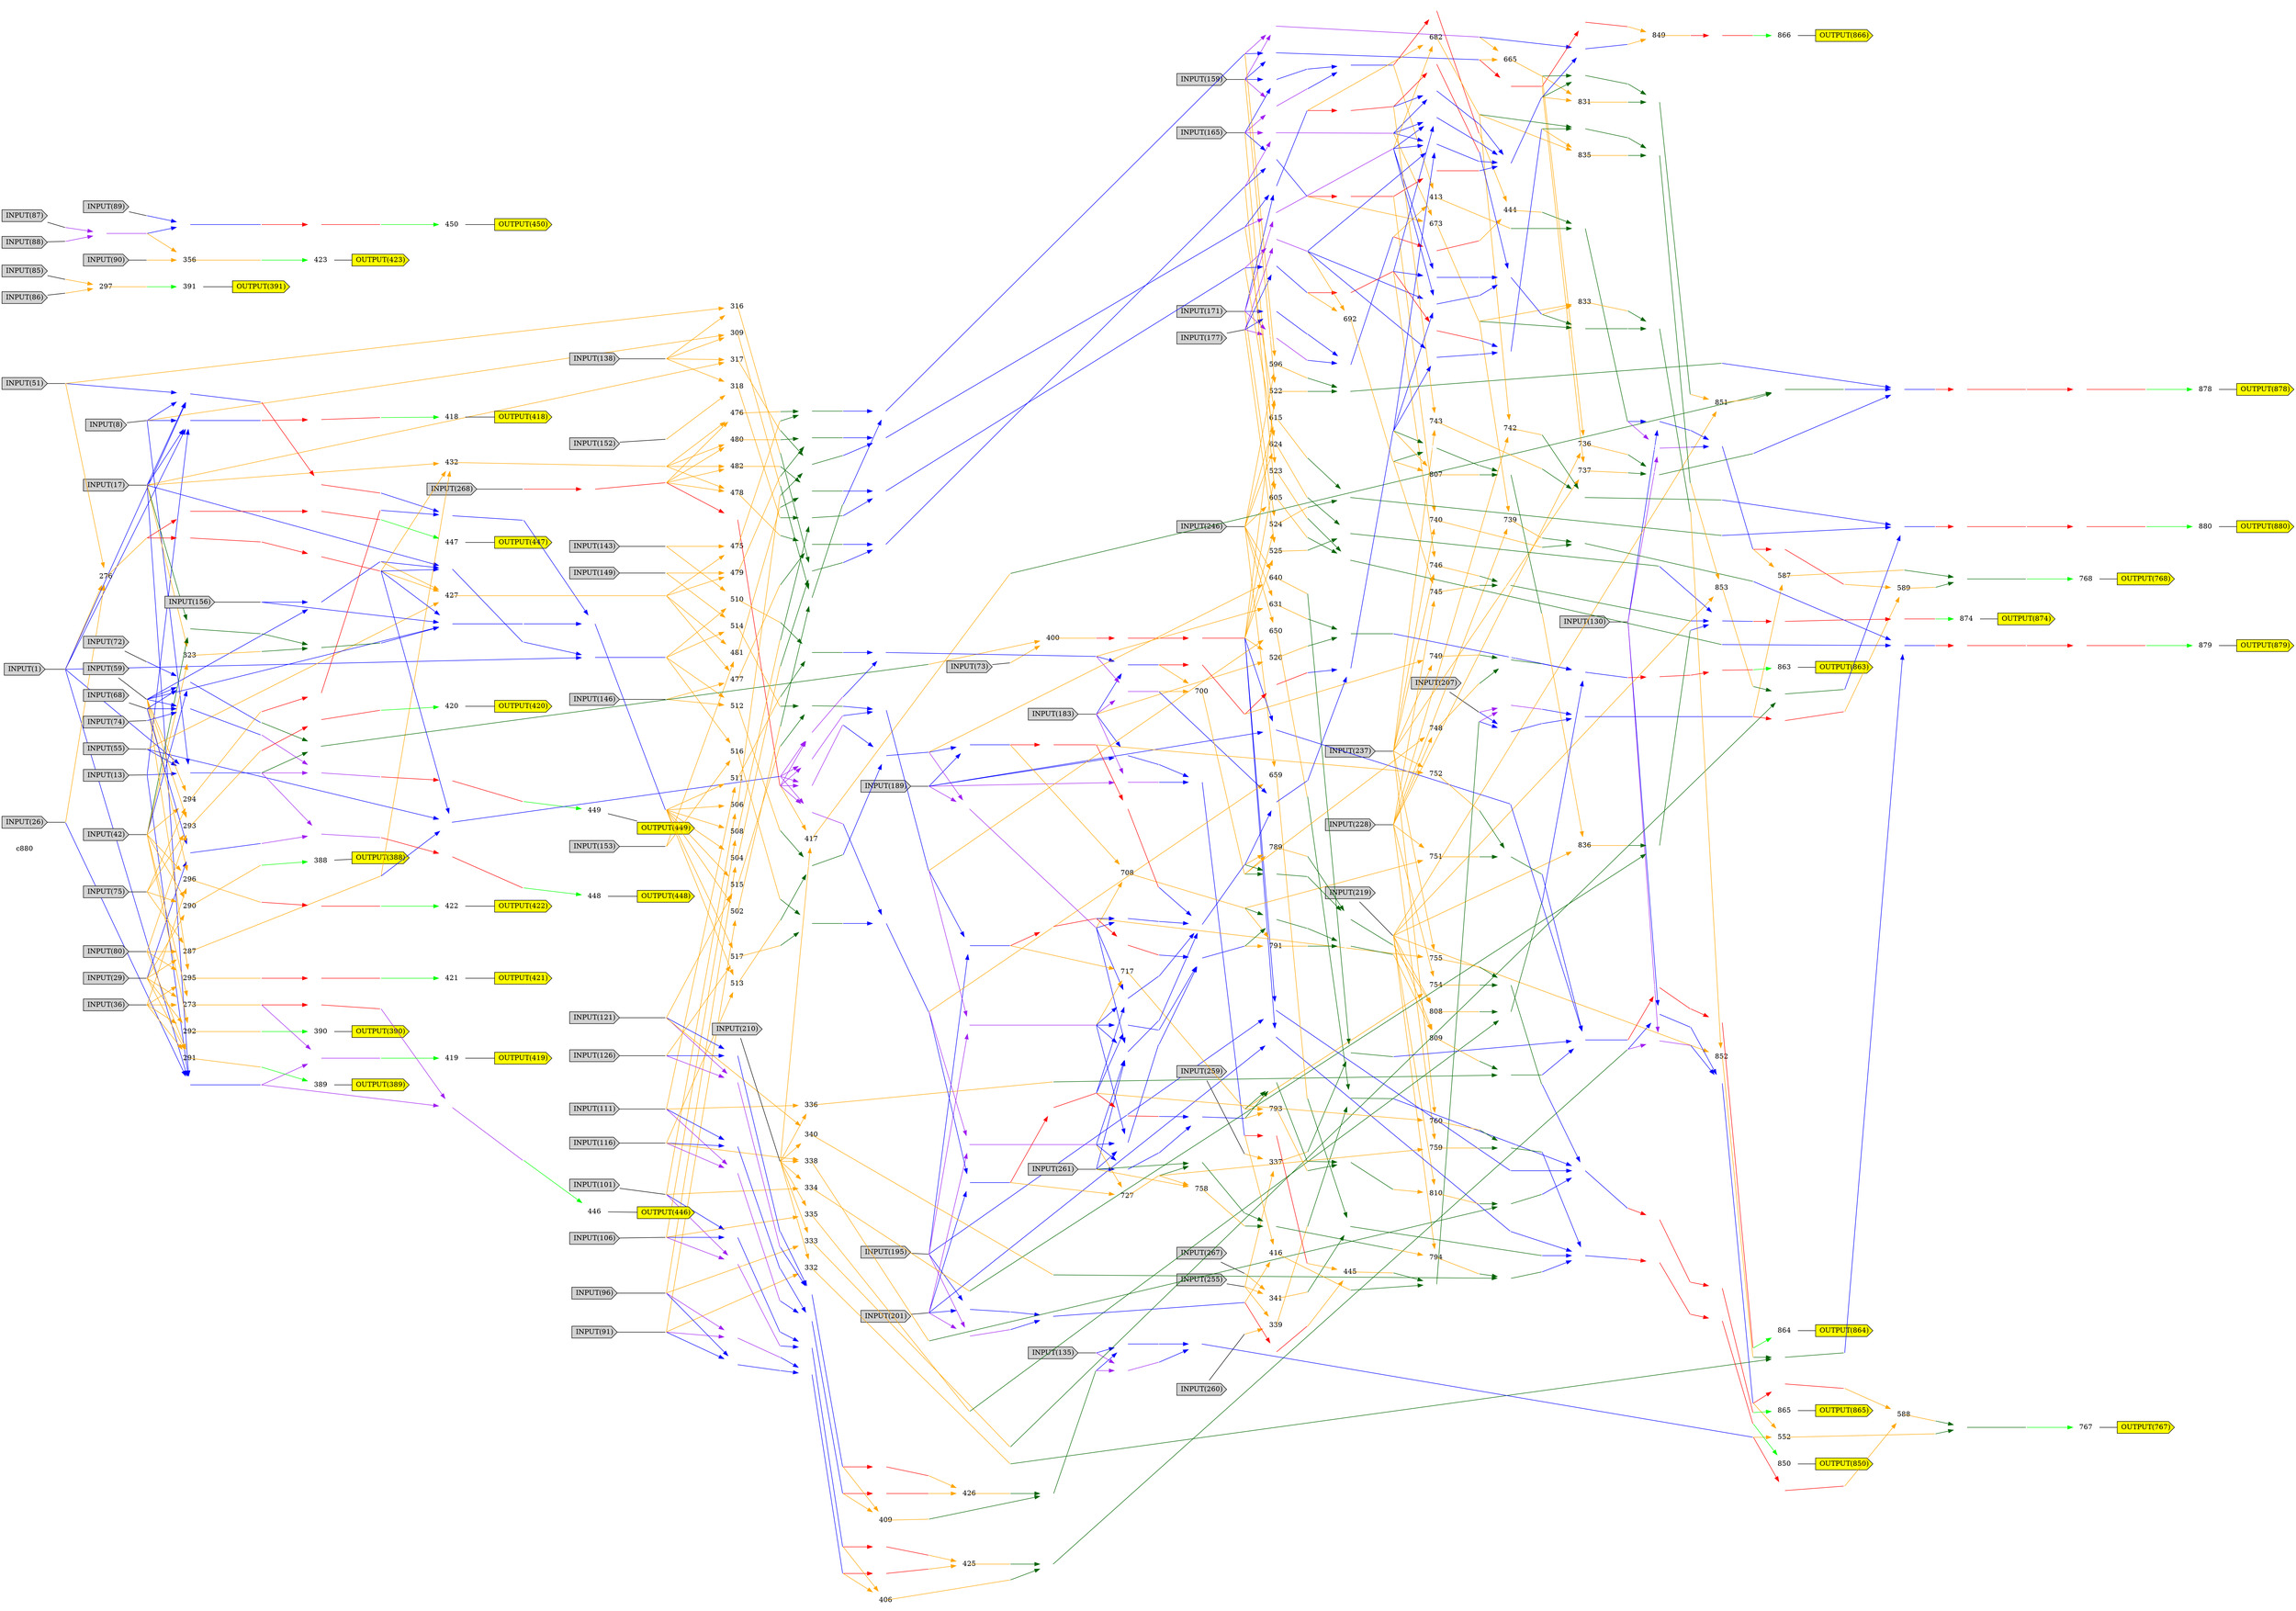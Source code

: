 digraph a
{
	//60 Inputs
	//26 Outputs
	//383 Gates
	overlap = false;
	rankdir = LR;
	splines = false;
	"c880" [color = invis]
	1 [label = "INPUT(1)" shape = cds style = filled]
	O1 [label = "", fixedsize="false", width=0, height=0, shape=none]
	1 -> O1 [arrowhead=none]
	8 [label = "INPUT(8)" shape = cds style = filled]
	O8 [label = "", fixedsize="false", width=0, height=0, shape=none]
	8 -> O8 [arrowhead=none]
	13 [label = "INPUT(13)" shape = cds style = filled]
	O13 [label = "", fixedsize="false", width=0, height=0, shape=none]
	13 -> O13 [arrowhead=none]
	17 [label = "INPUT(17)" shape = cds style = filled]
	O17 [label = "", fixedsize="false", width=0, height=0, shape=none]
	17 -> O17 [arrowhead=none]
	26 [label = "INPUT(26)" shape = cds style = filled]
	O26 [label = "", fixedsize="false", width=0, height=0, shape=none]
	26 -> O26 [arrowhead=none]
	29 [label = "INPUT(29)" shape = cds style = filled]
	O29 [label = "", fixedsize="false", width=0, height=0, shape=none]
	29 -> O29 [arrowhead=none]
	36 [label = "INPUT(36)" shape = cds style = filled]
	O36 [label = "", fixedsize="false", width=0, height=0, shape=none]
	36 -> O36 [arrowhead=none]
	42 [label = "INPUT(42)" shape = cds style = filled]
	O42 [label = "", fixedsize="false", width=0, height=0, shape=none]
	42 -> O42 [arrowhead=none]
	51 [label = "INPUT(51)" shape = cds style = filled]
	O51 [label = "", fixedsize="false", width=0, height=0, shape=none]
	51 -> O51 [arrowhead=none]
	55 [label = "INPUT(55)" shape = cds style = filled]
	O55 [label = "", fixedsize="false", width=0, height=0, shape=none]
	55 -> O55 [arrowhead=none]
	59 [label = "INPUT(59)" shape = cds style = filled]
	O59 [label = "", fixedsize="false", width=0, height=0, shape=none]
	59 -> O59 [arrowhead=none]
	68 [label = "INPUT(68)" shape = cds style = filled]
	O68 [label = "", fixedsize="false", width=0, height=0, shape=none]
	68 -> O68 [arrowhead=none]
	72 [label = "INPUT(72)" shape = cds style = filled]
	O72 [label = "", fixedsize="false", width=0, height=0, shape=none]
	72 -> O72 [arrowhead=none]
	73 [label = "INPUT(73)" shape = cds style = filled]
	O73 [label = "", fixedsize="false", width=0, height=0, shape=none]
	73 -> O73 [arrowhead=none]
	74 [label = "INPUT(74)" shape = cds style = filled]
	O74 [label = "", fixedsize="false", width=0, height=0, shape=none]
	74 -> O74 [arrowhead=none]
	75 [label = "INPUT(75)" shape = cds style = filled]
	O75 [label = "", fixedsize="false", width=0, height=0, shape=none]
	75 -> O75 [arrowhead=none]
	80 [label = "INPUT(80)" shape = cds style = filled]
	O80 [label = "", fixedsize="false", width=0, height=0, shape=none]
	80 -> O80 [arrowhead=none]
	85 [label = "INPUT(85)" shape = cds style = filled]
	O85 [label = "", fixedsize="false", width=0, height=0, shape=none]
	85 -> O85 [arrowhead=none]
	86 [label = "INPUT(86)" shape = cds style = filled]
	O86 [label = "", fixedsize="false", width=0, height=0, shape=none]
	86 -> O86 [arrowhead=none]
	87 [label = "INPUT(87)" shape = cds style = filled]
	O87 [label = "", fixedsize="false", width=0, height=0, shape=none]
	87 -> O87 [arrowhead=none]
	88 [label = "INPUT(88)" shape = cds style = filled]
	O88 [label = "", fixedsize="false", width=0, height=0, shape=none]
	88 -> O88 [arrowhead=none]
	89 [label = "INPUT(89)" shape = cds style = filled]
	O89 [label = "", fixedsize="false", width=0, height=0, shape=none]
	89 -> O89 [arrowhead=none]
	90 [label = "INPUT(90)" shape = cds style = filled]
	O90 [label = "", fixedsize="false", width=0, height=0, shape=none]
	90 -> O90 [arrowhead=none]
	91 [label = "INPUT(91)" shape = cds style = filled]
	O91 [label = "", fixedsize="false", width=0, height=0, shape=none]
	91 -> O91 [arrowhead=none]
	96 [label = "INPUT(96)" shape = cds style = filled]
	O96 [label = "", fixedsize="false", width=0, height=0, shape=none]
	96 -> O96 [arrowhead=none]
	101 [label = "INPUT(101)" shape = cds style = filled]
	O101 [label = "", fixedsize="false", width=0, height=0, shape=none]
	101 -> O101 [arrowhead=none]
	106 [label = "INPUT(106)" shape = cds style = filled]
	O106 [label = "", fixedsize="false", width=0, height=0, shape=none]
	106 -> O106 [arrowhead=none]
	111 [label = "INPUT(111)" shape = cds style = filled]
	O111 [label = "", fixedsize="false", width=0, height=0, shape=none]
	111 -> O111 [arrowhead=none]
	116 [label = "INPUT(116)" shape = cds style = filled]
	O116 [label = "", fixedsize="false", width=0, height=0, shape=none]
	116 -> O116 [arrowhead=none]
	121 [label = "INPUT(121)" shape = cds style = filled]
	O121 [label = "", fixedsize="false", width=0, height=0, shape=none]
	121 -> O121 [arrowhead=none]
	126 [label = "INPUT(126)" shape = cds style = filled]
	O126 [label = "", fixedsize="false", width=0, height=0, shape=none]
	126 -> O126 [arrowhead=none]
	130 [label = "INPUT(130)" shape = cds style = filled]
	O130 [label = "", fixedsize="false", width=0, height=0, shape=none]
	130 -> O130 [arrowhead=none]
	135 [label = "INPUT(135)" shape = cds style = filled]
	O135 [label = "", fixedsize="false", width=0, height=0, shape=none]
	135 -> O135 [arrowhead=none]
	138 [label = "INPUT(138)" shape = cds style = filled]
	O138 [label = "", fixedsize="false", width=0, height=0, shape=none]
	138 -> O138 [arrowhead=none]
	143 [label = "INPUT(143)" shape = cds style = filled]
	O143 [label = "", fixedsize="false", width=0, height=0, shape=none]
	143 -> O143 [arrowhead=none]
	146 [label = "INPUT(146)" shape = cds style = filled]
	O146 [label = "", fixedsize="false", width=0, height=0, shape=none]
	146 -> O146 [arrowhead=none]
	149 [label = "INPUT(149)" shape = cds style = filled]
	O149 [label = "", fixedsize="false", width=0, height=0, shape=none]
	149 -> O149 [arrowhead=none]
	152 [label = "INPUT(152)" shape = cds style = filled]
	O152 [label = "", fixedsize="false", width=0, height=0, shape=none]
	152 -> O152 [arrowhead=none]
	153 [label = "INPUT(153)" shape = cds style = filled]
	O153 [label = "", fixedsize="false", width=0, height=0, shape=none]
	153 -> O153 [arrowhead=none]
	156 [label = "INPUT(156)" shape = cds style = filled]
	O156 [label = "", fixedsize="false", width=0, height=0, shape=none]
	156 -> O156 [arrowhead=none]
	159 [label = "INPUT(159)" shape = cds style = filled]
	O159 [label = "", fixedsize="false", width=0, height=0, shape=none]
	159 -> O159 [arrowhead=none]
	165 [label = "INPUT(165)" shape = cds style = filled]
	O165 [label = "", fixedsize="false", width=0, height=0, shape=none]
	165 -> O165 [arrowhead=none]
	171 [label = "INPUT(171)" shape = cds style = filled]
	O171 [label = "", fixedsize="false", width=0, height=0, shape=none]
	171 -> O171 [arrowhead=none]
	177 [label = "INPUT(177)" shape = cds style = filled]
	O177 [label = "", fixedsize="false", width=0, height=0, shape=none]
	177 -> O177 [arrowhead=none]
	183 [label = "INPUT(183)" shape = cds style = filled]
	O183 [label = "", fixedsize="false", width=0, height=0, shape=none]
	183 -> O183 [arrowhead=none]
	189 [label = "INPUT(189)" shape = cds style = filled]
	O189 [label = "", fixedsize="false", width=0, height=0, shape=none]
	189 -> O189 [arrowhead=none]
	195 [label = "INPUT(195)" shape = cds style = filled]
	O195 [label = "", fixedsize="false", width=0, height=0, shape=none]
	195 -> O195 [arrowhead=none]
	201 [label = "INPUT(201)" shape = cds style = filled]
	O201 [label = "", fixedsize="false", width=0, height=0, shape=none]
	201 -> O201 [arrowhead=none]
	207 [label = "INPUT(207)" shape = cds style = filled]
	O207 [label = "", fixedsize="false", width=0, height=0, shape=none]
	207 -> O207 [arrowhead=none]
	210 [label = "INPUT(210)" shape = cds style = filled]
	O210 [label = "", fixedsize="false", width=0, height=0, shape=none]
	210 -> O210 [arrowhead=none]
	219 [label = "INPUT(219)" shape = cds style = filled]
	O219 [label = "", fixedsize="false", width=0, height=0, shape=none]
	219 -> O219 [arrowhead=none]
	228 [label = "INPUT(228)" shape = cds style = filled]
	O228 [label = "", fixedsize="false", width=0, height=0, shape=none]
	228 -> O228 [arrowhead=none]
	237 [label = "INPUT(237)" shape = cds style = filled]
	O237 [label = "", fixedsize="false", width=0, height=0, shape=none]
	237 -> O237 [arrowhead=none]
	246 [label = "INPUT(246)" shape = cds style = filled]
	O246 [label = "", fixedsize="false", width=0, height=0, shape=none]
	246 -> O246 [arrowhead=none]
	255 [label = "INPUT(255)" shape = cds style = filled]
	O255 [label = "", fixedsize="false", width=0, height=0, shape=none]
	255 -> O255 [arrowhead=none]
	259 [label = "INPUT(259)" shape = cds style = filled]
	O259 [label = "", fixedsize="false", width=0, height=0, shape=none]
	259 -> O259 [arrowhead=none]
	260 [label = "INPUT(260)" shape = cds style = filled]
	O260 [label = "", fixedsize="false", width=0, height=0, shape=none]
	260 -> O260 [arrowhead=none]
	261 [label = "INPUT(261)" shape = cds style = filled]
	O261 [label = "", fixedsize="false", width=0, height=0, shape=none]
	261 -> O261 [arrowhead=none]
	267 [label = "INPUT(267)" shape = cds style = filled]
	O267 [label = "", fixedsize="false", width=0, height=0, shape=none]
	267 -> O267 [arrowhead=none]
	268 [label = "INPUT(268)" shape = cds style = filled]
	O268 [label = "", fixedsize="false", width=0, height=0, shape=none]
	268 -> O268 [arrowhead=none]
	O388 [label = "OUTPUT(388)" shape = cds style = filled fillcolor = yellow]
	O389 [label = "OUTPUT(389)" shape = cds style = filled fillcolor = yellow]
	O390 [label = "OUTPUT(390)" shape = cds style = filled fillcolor = yellow]
	O391 [label = "OUTPUT(391)" shape = cds style = filled fillcolor = yellow]
	O418 [label = "OUTPUT(418)" shape = cds style = filled fillcolor = yellow]
	O419 [label = "OUTPUT(419)" shape = cds style = filled fillcolor = yellow]
	O420 [label = "OUTPUT(420)" shape = cds style = filled fillcolor = yellow]
	O421 [label = "OUTPUT(421)" shape = cds style = filled fillcolor = yellow]
	O422 [label = "OUTPUT(422)" shape = cds style = filled fillcolor = yellow]
	O423 [label = "OUTPUT(423)" shape = cds style = filled fillcolor = yellow]
	O446 [label = "OUTPUT(446)" shape = cds style = filled fillcolor = yellow]
	O447 [label = "OUTPUT(447)" shape = cds style = filled fillcolor = yellow]
	O448 [label = "OUTPUT(448)" shape = cds style = filled fillcolor = yellow]
	O449 [label = "OUTPUT(449)" shape = cds style = filled fillcolor = yellow]
	O450 [label = "OUTPUT(450)" shape = cds style = filled fillcolor = yellow]
	O767 [label = "OUTPUT(767)" shape = cds style = filled fillcolor = yellow]
	O768 [label = "OUTPUT(768)" shape = cds style = filled fillcolor = yellow]
	O850 [label = "OUTPUT(850)" shape = cds style = filled fillcolor = yellow]
	O863 [label = "OUTPUT(863)" shape = cds style = filled fillcolor = yellow]
	O864 [label = "OUTPUT(864)" shape = cds style = filled fillcolor = yellow]
	O865 [label = "OUTPUT(865)" shape = cds style = filled fillcolor = yellow]
	O866 [label = "OUTPUT(866)" shape = cds style = filled fillcolor = yellow]
	O874 [label = "OUTPUT(874)" shape = cds style = filled fillcolor = yellow]
	O878 [label = "OUTPUT(878)" shape = cds style = filled fillcolor = yellow]
	O879 [label = "OUTPUT(879)" shape = cds style = filled fillcolor = yellow]
	O880 [label = "OUTPUT(880)" shape = cds style = filled fillcolor = yellow]
	269 [label = "269" shape = none fillcolor = blue fontcolor = white image="NAND.png"];
	269 -> O269 [arrowhead=none color = blue tailclip=false]
	O269 [label = "", fixedsize="false", width=0, height=0, shape=none]
	O1 -> 269 [color = blue];
	O8 -> 269 [color = blue];
	O13 -> 269 [color = blue];
	O17 -> 269 [color = blue];
	270 [label = "270" shape = none fillcolor = blue fontcolor = white image="NAND.png"];
	270 -> O270 [arrowhead=none color = blue tailclip=false]
	O270 [label = "", fixedsize="false", width=0, height=0, shape=none]
	O1 -> 270 [color = blue];
	O26 -> 270 [color = blue];
	O13 -> 270 [color = blue];
	O17 -> 270 [color = blue];
	273 [label = "273" shape = none fillcolor = orange fontcolor = black image="AND.png"];
	273 -> O273 [arrowhead=none color = orange tailclip=false]
	O273 [label = "", fixedsize="false", width=0, height=0, shape=none]
	O29 -> 273 [color = orange];
	O36 -> 273 [color = orange];
	O42 -> 273 [color = orange];
	276 [label = "276" shape = none fillcolor = orange fontcolor = black image="AND.png"];
	276 -> O276 [arrowhead=none color = orange tailclip=false]
	O276 [label = "", fixedsize="false", width=0, height=0, shape=none]
	O1 -> 276 [color = orange];
	O26 -> 276 [color = orange];
	O51 -> 276 [color = orange];
	279 [label = "279" shape = none fillcolor = blue fontcolor = white image="NAND.png"];
	279 -> O279 [arrowhead=none color = blue tailclip=false]
	O279 [label = "", fixedsize="false", width=0, height=0, shape=none]
	O1 -> 279 [color = blue];
	O8 -> 279 [color = blue];
	O51 -> 279 [color = blue];
	O17 -> 279 [color = blue];
	280 [label = "280" shape = none fillcolor = blue fontcolor = white image="NAND.png"];
	280 -> O280 [arrowhead=none color = blue tailclip=false]
	O280 [label = "", fixedsize="false", width=0, height=0, shape=none]
	O1 -> 280 [color = blue];
	O8 -> 280 [color = blue];
	O13 -> 280 [color = blue];
	O55 -> 280 [color = blue];
	284 [label = "284" shape = none fillcolor = blue fontcolor = white image="NAND.png"];
	284 -> O284 [arrowhead=none color = blue tailclip=false]
	O284 [label = "", fixedsize="false", width=0, height=0, shape=none]
	O59 -> 284 [color = blue];
	O42 -> 284 [color = blue];
	O68 -> 284 [color = blue];
	O72 -> 284 [color = blue];
	285 [label = "285" shape = none fillcolor = blue fontcolor = white image="NAND.png"];
	285 -> O285 [arrowhead=none color = blue tailclip=false]
	O285 [label = "", fixedsize="false", width=0, height=0, shape=none]
	O29 -> 285 [color = blue];
	O68 -> 285 [color = blue];
	286 [label = "286" shape = none fillcolor = blue fontcolor = white image="NAND.png"];
	286 -> O286 [arrowhead=none color = blue tailclip=false]
	O286 [label = "", fixedsize="false", width=0, height=0, shape=none]
	O59 -> 286 [color = blue];
	O68 -> 286 [color = blue];
	O74 -> 286 [color = blue];
	287 [label = "287" shape = none fillcolor = orange fontcolor = black image="AND.png"];
	287 -> O287 [arrowhead=none color = orange tailclip=false]
	O287 [label = "", fixedsize="false", width=0, height=0, shape=none]
	O29 -> 287 [color = orange];
	O75 -> 287 [color = orange];
	O80 -> 287 [color = orange];
	290 [label = "290" shape = none fillcolor = orange fontcolor = black image="AND.png"];
	290 -> O290 [arrowhead=none color = orange tailclip=false]
	O290 [label = "", fixedsize="false", width=0, height=0, shape=none]
	O29 -> 290 [color = orange];
	O75 -> 290 [color = orange];
	O42 -> 290 [color = orange];
	291 [label = "291" shape = none fillcolor = orange fontcolor = black image="AND.png"];
	291 -> O291 [arrowhead=none color = orange tailclip=false]
	O291 [label = "", fixedsize="false", width=0, height=0, shape=none]
	O29 -> 291 [color = orange];
	O36 -> 291 [color = orange];
	O80 -> 291 [color = orange];
	292 [label = "292" shape = none fillcolor = orange fontcolor = black image="AND.png"];
	292 -> O292 [arrowhead=none color = orange tailclip=false]
	O292 [label = "", fixedsize="false", width=0, height=0, shape=none]
	O29 -> 292 [color = orange];
	O36 -> 292 [color = orange];
	O42 -> 292 [color = orange];
	293 [label = "293" shape = none fillcolor = orange fontcolor = black image="AND.png"];
	293 -> O293 [arrowhead=none color = orange tailclip=false]
	O293 [label = "", fixedsize="false", width=0, height=0, shape=none]
	O59 -> 293 [color = orange];
	O75 -> 293 [color = orange];
	O80 -> 293 [color = orange];
	294 [label = "294" shape = none fillcolor = orange fontcolor = black image="AND.png"];
	294 -> O294 [arrowhead=none color = orange tailclip=false]
	O294 [label = "", fixedsize="false", width=0, height=0, shape=none]
	O59 -> 294 [color = orange];
	O75 -> 294 [color = orange];
	O42 -> 294 [color = orange];
	295 [label = "295" shape = none fillcolor = orange fontcolor = black image="AND.png"];
	295 -> O295 [arrowhead=none color = orange tailclip=false]
	O295 [label = "", fixedsize="false", width=0, height=0, shape=none]
	O59 -> 295 [color = orange];
	O36 -> 295 [color = orange];
	O80 -> 295 [color = orange];
	296 [label = "296" shape = none fillcolor = orange fontcolor = black image="AND.png"];
	296 -> O296 [arrowhead=none color = orange tailclip=false]
	O296 [label = "", fixedsize="false", width=0, height=0, shape=none]
	O59 -> 296 [color = orange];
	O36 -> 296 [color = orange];
	O42 -> 296 [color = orange];
	297 [label = "297" shape = none fillcolor = orange fontcolor = black image="AND.png"];
	297 -> O297 [arrowhead=none color = orange tailclip=false]
	O297 [label = "", fixedsize="false", width=0, height=0, shape=none]
	O85 -> 297 [color = orange];
	O86 -> 297 [color = orange];
	298 [label = "298" shape = none fillcolor = purple fontcolor = white image="OR.png"];
	298 -> O298 [arrowhead=none color = purple tailclip=false]
	O298 [label = "", fixedsize="false", width=0, height=0, shape=none]
	O87 -> 298 [color = purple];
	O88 -> 298 [color = purple];
	301 [label = "301" shape = none fillcolor = blue fontcolor = white image="NAND.png"];
	301 -> O301 [arrowhead=none color = blue tailclip=false]
	O301 [label = "", fixedsize="false", width=0, height=0, shape=none]
	O91 -> 301 [color = blue];
	O96 -> 301 [color = blue];
	302 [label = "302" shape = none fillcolor = purple fontcolor = white image="OR.png"];
	302 -> O302 [arrowhead=none color = purple tailclip=false]
	O302 [label = "", fixedsize="false", width=0, height=0, shape=none]
	O91 -> 302 [color = purple];
	O96 -> 302 [color = purple];
	303 [label = "303" shape = none fillcolor = blue fontcolor = white image="NAND.png"];
	303 -> O303 [arrowhead=none color = blue tailclip=false]
	O303 [label = "", fixedsize="false", width=0, height=0, shape=none]
	O101 -> 303 [color = blue];
	O106 -> 303 [color = blue];
	304 [label = "304" shape = none fillcolor = purple fontcolor = white image="OR.png"];
	304 -> O304 [arrowhead=none color = purple tailclip=false]
	O304 [label = "", fixedsize="false", width=0, height=0, shape=none]
	O101 -> 304 [color = purple];
	O106 -> 304 [color = purple];
	305 [label = "305" shape = none fillcolor = blue fontcolor = white image="NAND.png"];
	305 -> O305 [arrowhead=none color = blue tailclip=false]
	O305 [label = "", fixedsize="false", width=0, height=0, shape=none]
	O111 -> 305 [color = blue];
	O116 -> 305 [color = blue];
	306 [label = "306" shape = none fillcolor = purple fontcolor = white image="OR.png"];
	306 -> O306 [arrowhead=none color = purple tailclip=false]
	O306 [label = "", fixedsize="false", width=0, height=0, shape=none]
	O111 -> 306 [color = purple];
	O116 -> 306 [color = purple];
	307 [label = "307" shape = none fillcolor = blue fontcolor = white image="NAND.png"];
	307 -> O307 [arrowhead=none color = blue tailclip=false]
	O307 [label = "", fixedsize="false", width=0, height=0, shape=none]
	O121 -> 307 [color = blue];
	O126 -> 307 [color = blue];
	308 [label = "308" shape = none fillcolor = purple fontcolor = white image="OR.png"];
	308 -> O308 [arrowhead=none color = purple tailclip=false]
	O308 [label = "", fixedsize="false", width=0, height=0, shape=none]
	O121 -> 308 [color = purple];
	O126 -> 308 [color = purple];
	309 [label = "309" shape = none fillcolor = orange fontcolor = black image="AND.png"];
	309 -> O309 [arrowhead=none color = orange tailclip=false]
	O309 [label = "", fixedsize="false", width=0, height=0, shape=none]
	O8 -> 309 [color = orange];
	O138 -> 309 [color = orange];
	310 [label = "310" shape = none fillcolor = red fontcolor = white image="NOT.png"];
	310 -> O310 [arrowhead=none color = red tailclip=false]
	O310 [label = "", fixedsize="false", width=0, height=0, shape=none]
	O268 -> 310 [color = red];
	316 [label = "316" shape = none fillcolor = orange fontcolor = black image="AND.png"];
	316 -> O316 [arrowhead=none color = orange tailclip=false]
	O316 [label = "", fixedsize="false", width=0, height=0, shape=none]
	O51 -> 316 [color = orange];
	O138 -> 316 [color = orange];
	317 [label = "317" shape = none fillcolor = orange fontcolor = black image="AND.png"];
	317 -> O317 [arrowhead=none color = orange tailclip=false]
	O317 [label = "", fixedsize="false", width=0, height=0, shape=none]
	O17 -> 317 [color = orange];
	O138 -> 317 [color = orange];
	318 [label = "318" shape = none fillcolor = orange fontcolor = black image="AND.png"];
	318 -> O318 [arrowhead=none color = orange tailclip=false]
	O318 [label = "", fixedsize="false", width=0, height=0, shape=none]
	O152 -> 318 [color = orange];
	O138 -> 318 [color = orange];
	319 [label = "319" shape = none fillcolor = blue fontcolor = white image="NAND.png"];
	319 -> O319 [arrowhead=none color = blue tailclip=false]
	O319 [label = "", fixedsize="false", width=0, height=0, shape=none]
	O59 -> 319 [color = blue];
	O156 -> 319 [color = blue];
	322 [label = "322" shape = none fillcolor = darkgreen fontcolor = white image="NOR.png"];
	322 -> O322 [arrowhead=none color = darkgreen tailclip=false]
	O322 [label = "", fixedsize="false", width=0, height=0, shape=none]
	O17 -> 322 [color = darkgreen];
	O42 -> 322 [color = darkgreen];
	323 [label = "323" shape = none fillcolor = orange fontcolor = black image="AND.png"];
	323 -> O323 [arrowhead=none color = orange tailclip=false]
	O323 [label = "", fixedsize="false", width=0, height=0, shape=none]
	O17 -> 323 [color = orange];
	O42 -> 323 [color = orange];
	324 [label = "324" shape = none fillcolor = blue fontcolor = white image="NAND.png"];
	324 -> O324 [arrowhead=none color = blue tailclip=false]
	O324 [label = "", fixedsize="false", width=0, height=0, shape=none]
	O159 -> 324 [color = blue];
	O165 -> 324 [color = blue];
	325 [label = "325" shape = none fillcolor = purple fontcolor = white image="OR.png"];
	325 -> O325 [arrowhead=none color = purple tailclip=false]
	O325 [label = "", fixedsize="false", width=0, height=0, shape=none]
	O159 -> 325 [color = purple];
	O165 -> 325 [color = purple];
	326 [label = "326" shape = none fillcolor = blue fontcolor = white image="NAND.png"];
	326 -> O326 [arrowhead=none color = blue tailclip=false]
	O326 [label = "", fixedsize="false", width=0, height=0, shape=none]
	O171 -> 326 [color = blue];
	O177 -> 326 [color = blue];
	327 [label = "327" shape = none fillcolor = purple fontcolor = white image="OR.png"];
	327 -> O327 [arrowhead=none color = purple tailclip=false]
	O327 [label = "", fixedsize="false", width=0, height=0, shape=none]
	O171 -> 327 [color = purple];
	O177 -> 327 [color = purple];
	328 [label = "328" shape = none fillcolor = blue fontcolor = white image="NAND.png"];
	328 -> O328 [arrowhead=none color = blue tailclip=false]
	O328 [label = "", fixedsize="false", width=0, height=0, shape=none]
	O183 -> 328 [color = blue];
	O189 -> 328 [color = blue];
	329 [label = "329" shape = none fillcolor = purple fontcolor = white image="OR.png"];
	329 -> O329 [arrowhead=none color = purple tailclip=false]
	O329 [label = "", fixedsize="false", width=0, height=0, shape=none]
	O183 -> 329 [color = purple];
	O189 -> 329 [color = purple];
	330 [label = "330" shape = none fillcolor = blue fontcolor = white image="NAND.png"];
	330 -> O330 [arrowhead=none color = blue tailclip=false]
	O330 [label = "", fixedsize="false", width=0, height=0, shape=none]
	O195 -> 330 [color = blue];
	O201 -> 330 [color = blue];
	331 [label = "331" shape = none fillcolor = purple fontcolor = white image="OR.png"];
	331 -> O331 [arrowhead=none color = purple tailclip=false]
	O331 [label = "", fixedsize="false", width=0, height=0, shape=none]
	O195 -> 331 [color = purple];
	O201 -> 331 [color = purple];
	332 [label = "332" shape = none fillcolor = orange fontcolor = black image="AND.png"];
	332 -> O332 [arrowhead=none color = orange tailclip=false]
	O332 [label = "", fixedsize="false", width=0, height=0, shape=none]
	O210 -> 332 [color = orange];
	O91 -> 332 [color = orange];
	333 [label = "333" shape = none fillcolor = orange fontcolor = black image="AND.png"];
	333 -> O333 [arrowhead=none color = orange tailclip=false]
	O333 [label = "", fixedsize="false", width=0, height=0, shape=none]
	O210 -> 333 [color = orange];
	O96 -> 333 [color = orange];
	334 [label = "334" shape = none fillcolor = orange fontcolor = black image="AND.png"];
	334 -> O334 [arrowhead=none color = orange tailclip=false]
	O334 [label = "", fixedsize="false", width=0, height=0, shape=none]
	O210 -> 334 [color = orange];
	O101 -> 334 [color = orange];
	335 [label = "335" shape = none fillcolor = orange fontcolor = black image="AND.png"];
	335 -> O335 [arrowhead=none color = orange tailclip=false]
	O335 [label = "", fixedsize="false", width=0, height=0, shape=none]
	O210 -> 335 [color = orange];
	O106 -> 335 [color = orange];
	336 [label = "336" shape = none fillcolor = orange fontcolor = black image="AND.png"];
	336 -> O336 [arrowhead=none color = orange tailclip=false]
	O336 [label = "", fixedsize="false", width=0, height=0, shape=none]
	O210 -> 336 [color = orange];
	O111 -> 336 [color = orange];
	337 [label = "337" shape = none fillcolor = orange fontcolor = black image="AND.png"];
	337 -> O337 [arrowhead=none color = orange tailclip=false]
	O337 [label = "", fixedsize="false", width=0, height=0, shape=none]
	O255 -> 337 [color = orange];
	O259 -> 337 [color = orange];
	338 [label = "338" shape = none fillcolor = orange fontcolor = black image="AND.png"];
	338 -> O338 [arrowhead=none color = orange tailclip=false]
	O338 [label = "", fixedsize="false", width=0, height=0, shape=none]
	O210 -> 338 [color = orange];
	O116 -> 338 [color = orange];
	339 [label = "339" shape = none fillcolor = orange fontcolor = black image="AND.png"];
	339 -> O339 [arrowhead=none color = orange tailclip=false]
	O339 [label = "", fixedsize="false", width=0, height=0, shape=none]
	O255 -> 339 [color = orange];
	O260 -> 339 [color = orange];
	340 [label = "340" shape = none fillcolor = orange fontcolor = black image="AND.png"];
	340 -> O340 [arrowhead=none color = orange tailclip=false]
	O340 [label = "", fixedsize="false", width=0, height=0, shape=none]
	O210 -> 340 [color = orange];
	O121 -> 340 [color = orange];
	341 [label = "341" shape = none fillcolor = orange fontcolor = black image="AND.png"];
	341 -> O341 [arrowhead=none color = orange tailclip=false]
	O341 [label = "", fixedsize="false", width=0, height=0, shape=none]
	O255 -> 341 [color = orange];
	O267 -> 341 [color = orange];
	342 [label = "342" shape = none fillcolor = red fontcolor = white image="NOT.png"];
	342 -> O342 [arrowhead=none color = red tailclip=false]
	O342 [label = "", fixedsize="false", width=0, height=0, shape=none]
	O269 -> 342 [color = red];
	343 [label = "343" shape = none fillcolor = red fontcolor = white image="NOT.png"];
	343 -> O343 [arrowhead=none color = red tailclip=false]
	O343 [label = "", fixedsize="false", width=0, height=0, shape=none]
	O273 -> 343 [color = red];
	344 [label = "344" shape = none fillcolor = purple fontcolor = white image="OR.png"];
	344 -> O344 [arrowhead=none color = purple tailclip=false]
	O344 [label = "", fixedsize="false", width=0, height=0, shape=none]
	O270 -> 344 [color = purple];
	O273 -> 344 [color = purple];
	345 [label = "345" shape = none fillcolor = red fontcolor = white image="NOT.png"];
	345 -> O345 [arrowhead=none color = red tailclip=false]
	O345 [label = "", fixedsize="false", width=0, height=0, shape=none]
	O276 -> 345 [color = red];
	346 [label = "346" shape = none fillcolor = red fontcolor = white image="NOT.png"];
	346 -> O346 [arrowhead=none color = red tailclip=false]
	O346 [label = "", fixedsize="false", width=0, height=0, shape=none]
	O276 -> 346 [color = red];
	347 [label = "347" shape = none fillcolor = red fontcolor = white image="NOT.png"];
	347 -> O347 [arrowhead=none color = red tailclip=false]
	O347 [label = "", fixedsize="false", width=0, height=0, shape=none]
	O279 -> 347 [color = red];
	348 [label = "348" shape = none fillcolor = darkgreen fontcolor = white image="NOR.png"];
	348 -> O348 [arrowhead=none color = darkgreen tailclip=false]
	O348 [label = "", fixedsize="false", width=0, height=0, shape=none]
	O280 -> 348 [color = darkgreen];
	O284 -> 348 [color = darkgreen];
	349 [label = "349" shape = none fillcolor = purple fontcolor = white image="OR.png"];
	349 -> O349 [arrowhead=none color = purple tailclip=false]
	O349 [label = "", fixedsize="false", width=0, height=0, shape=none]
	O280 -> 349 [color = purple];
	O285 -> 349 [color = purple];
	350 [label = "350" shape = none fillcolor = purple fontcolor = white image="OR.png"];
	350 -> O350 [arrowhead=none color = purple tailclip=false]
	O350 [label = "", fixedsize="false", width=0, height=0, shape=none]
	O280 -> 350 [color = purple];
	O286 -> 350 [color = purple];
	351 [label = "351" shape = none fillcolor = red fontcolor = white image="NOT.png"];
	351 -> O351 [arrowhead=none color = red tailclip=false]
	O351 [label = "", fixedsize="false", width=0, height=0, shape=none]
	O293 -> 351 [color = red];
	352 [label = "352" shape = none fillcolor = red fontcolor = white image="NOT.png"];
	352 -> O352 [arrowhead=none color = red tailclip=false]
	O352 [label = "", fixedsize="false", width=0, height=0, shape=none]
	O294 -> 352 [color = red];
	353 [label = "353" shape = none fillcolor = red fontcolor = white image="NOT.png"];
	353 -> O353 [arrowhead=none color = red tailclip=false]
	O353 [label = "", fixedsize="false", width=0, height=0, shape=none]
	O295 -> 353 [color = red];
	354 [label = "354" shape = none fillcolor = red fontcolor = white image="NOT.png"];
	354 -> O354 [arrowhead=none color = red tailclip=false]
	O354 [label = "", fixedsize="false", width=0, height=0, shape=none]
	O296 -> 354 [color = red];
	355 [label = "355" shape = none fillcolor = blue fontcolor = white image="NAND.png"];
	355 -> O355 [arrowhead=none color = blue tailclip=false]
	O355 [label = "", fixedsize="false", width=0, height=0, shape=none]
	O89 -> 355 [color = blue];
	O298 -> 355 [color = blue];
	356 [label = "356" shape = none fillcolor = orange fontcolor = black image="AND.png"];
	356 -> O356 [arrowhead=none color = orange tailclip=false]
	O356 [label = "", fixedsize="false", width=0, height=0, shape=none]
	O90 -> 356 [color = orange];
	O298 -> 356 [color = orange];
	357 [label = "357" shape = none fillcolor = blue fontcolor = white image="NAND.png"];
	357 -> O357 [arrowhead=none color = blue tailclip=false]
	O357 [label = "", fixedsize="false", width=0, height=0, shape=none]
	O301 -> 357 [color = blue];
	O302 -> 357 [color = blue];
	360 [label = "360" shape = none fillcolor = blue fontcolor = white image="NAND.png"];
	360 -> O360 [arrowhead=none color = blue tailclip=false]
	O360 [label = "", fixedsize="false", width=0, height=0, shape=none]
	O303 -> 360 [color = blue];
	O304 -> 360 [color = blue];
	363 [label = "363" shape = none fillcolor = blue fontcolor = white image="NAND.png"];
	363 -> O363 [arrowhead=none color = blue tailclip=false]
	O363 [label = "", fixedsize="false", width=0, height=0, shape=none]
	O305 -> 363 [color = blue];
	O306 -> 363 [color = blue];
	366 [label = "366" shape = none fillcolor = blue fontcolor = white image="NAND.png"];
	366 -> O366 [arrowhead=none color = blue tailclip=false]
	O366 [label = "", fixedsize="false", width=0, height=0, shape=none]
	O307 -> 366 [color = blue];
	O308 -> 366 [color = blue];
	369 [label = "369" shape = none fillcolor = red fontcolor = white image="NOT.png"];
	369 -> O369 [arrowhead=none color = red tailclip=false]
	O369 [label = "", fixedsize="false", width=0, height=0, shape=none]
	O310 -> 369 [color = red];
	375 [label = "375" shape = none fillcolor = darkgreen fontcolor = white image="NOR.png"];
	375 -> O375 [arrowhead=none color = darkgreen tailclip=false]
	O375 [label = "", fixedsize="false", width=0, height=0, shape=none]
	O322 -> 375 [color = darkgreen];
	O323 -> 375 [color = darkgreen];
	376 [label = "376" shape = none fillcolor = blue fontcolor = white image="NAND.png"];
	376 -> O376 [arrowhead=none color = blue tailclip=false]
	O376 [label = "", fixedsize="false", width=0, height=0, shape=none]
	O324 -> 376 [color = blue];
	O325 -> 376 [color = blue];
	379 [label = "379" shape = none fillcolor = blue fontcolor = white image="NAND.png"];
	379 -> O379 [arrowhead=none color = blue tailclip=false]
	O379 [label = "", fixedsize="false", width=0, height=0, shape=none]
	O326 -> 379 [color = blue];
	O327 -> 379 [color = blue];
	382 [label = "382" shape = none fillcolor = blue fontcolor = white image="NAND.png"];
	382 -> O382 [arrowhead=none color = blue tailclip=false]
	O382 [label = "", fixedsize="false", width=0, height=0, shape=none]
	O328 -> 382 [color = blue];
	O329 -> 382 [color = blue];
	385 [label = "385" shape = none fillcolor = blue fontcolor = white image="NAND.png"];
	385 -> O385 [arrowhead=none color = blue tailclip=false]
	O385 [label = "", fixedsize="false", width=0, height=0, shape=none]
	O330 -> 385 [color = blue];
	O331 -> 385 [color = blue];
	388 [label = "388" shape = none fillcolor = green fontcolor = black image="BUF.png"];
	O290 -> 388 [color = green];
	389 [label = "389" shape = none fillcolor = green fontcolor = black image="BUF.png"];
	O291 -> 389 [color = green];
	390 [label = "390" shape = none fillcolor = green fontcolor = black image="BUF.png"];
	O292 -> 390 [color = green];
	391 [label = "391" shape = none fillcolor = green fontcolor = black image="BUF.png"];
	O297 -> 391 [color = green];
	392 [label = "392" shape = none fillcolor = purple fontcolor = white image="OR.png"];
	392 -> O392 [arrowhead=none color = purple tailclip=false]
	O392 [label = "", fixedsize="false", width=0, height=0, shape=none]
	O270 -> 392 [color = purple];
	O343 -> 392 [color = purple];
	393 [label = "393" shape = none fillcolor = red fontcolor = white image="NOT.png"];
	393 -> O393 [arrowhead=none color = red tailclip=false]
	O393 [label = "", fixedsize="false", width=0, height=0, shape=none]
	O345 -> 393 [color = red];
	399 [label = "399" shape = none fillcolor = red fontcolor = white image="NOT.png"];
	399 -> O399 [arrowhead=none color = red tailclip=false]
	O399 [label = "", fixedsize="false", width=0, height=0, shape=none]
	O346 -> 399 [color = red];
	400 [label = "400" shape = none fillcolor = orange fontcolor = black image="AND.png"];
	400 -> O400 [arrowhead=none color = orange tailclip=false]
	O400 [label = "", fixedsize="false", width=0, height=0, shape=none]
	O348 -> 400 [color = orange];
	O73 -> 400 [color = orange];
	401 [label = "401" shape = none fillcolor = red fontcolor = white image="NOT.png"];
	401 -> O401 [arrowhead=none color = red tailclip=false]
	O401 [label = "", fixedsize="false", width=0, height=0, shape=none]
	O349 -> 401 [color = red];
	402 [label = "402" shape = none fillcolor = red fontcolor = white image="NOT.png"];
	402 -> O402 [arrowhead=none color = red tailclip=false]
	O402 [label = "", fixedsize="false", width=0, height=0, shape=none]
	O350 -> 402 [color = red];
	403 [label = "403" shape = none fillcolor = red fontcolor = white image="NOT.png"];
	403 -> O403 [arrowhead=none color = red tailclip=false]
	O403 [label = "", fixedsize="false", width=0, height=0, shape=none]
	O355 -> 403 [color = red];
	404 [label = "404" shape = none fillcolor = red fontcolor = white image="NOT.png"];
	404 -> O404 [arrowhead=none color = red tailclip=false]
	O404 [label = "", fixedsize="false", width=0, height=0, shape=none]
	O357 -> 404 [color = red];
	405 [label = "405" shape = none fillcolor = red fontcolor = white image="NOT.png"];
	405 -> O405 [arrowhead=none color = red tailclip=false]
	O405 [label = "", fixedsize="false", width=0, height=0, shape=none]
	O360 -> 405 [color = red];
	406 [label = "406" shape = none fillcolor = orange fontcolor = black image="AND.png"];
	406 -> O406 [arrowhead=none color = orange tailclip=false]
	O406 [label = "", fixedsize="false", width=0, height=0, shape=none]
	O357 -> 406 [color = orange];
	O360 -> 406 [color = orange];
	407 [label = "407" shape = none fillcolor = red fontcolor = white image="NOT.png"];
	407 -> O407 [arrowhead=none color = red tailclip=false]
	O407 [label = "", fixedsize="false", width=0, height=0, shape=none]
	O363 -> 407 [color = red];
	408 [label = "408" shape = none fillcolor = red fontcolor = white image="NOT.png"];
	408 -> O408 [arrowhead=none color = red tailclip=false]
	O408 [label = "", fixedsize="false", width=0, height=0, shape=none]
	O366 -> 408 [color = red];
	409 [label = "409" shape = none fillcolor = orange fontcolor = black image="AND.png"];
	409 -> O409 [arrowhead=none color = orange tailclip=false]
	O409 [label = "", fixedsize="false", width=0, height=0, shape=none]
	O363 -> 409 [color = orange];
	O366 -> 409 [color = orange];
	410 [label = "410" shape = none fillcolor = blue fontcolor = white image="NAND.png"];
	410 -> O410 [arrowhead=none color = blue tailclip=false]
	O410 [label = "", fixedsize="false", width=0, height=0, shape=none]
	O347 -> 410 [color = blue];
	O352 -> 410 [color = blue];
	411 [label = "411" shape = none fillcolor = red fontcolor = white image="NOT.png"];
	411 -> O411 [arrowhead=none color = red tailclip=false]
	O411 [label = "", fixedsize="false", width=0, height=0, shape=none]
	O376 -> 411 [color = red];
	412 [label = "412" shape = none fillcolor = red fontcolor = white image="NOT.png"];
	412 -> O412 [arrowhead=none color = red tailclip=false]
	O412 [label = "", fixedsize="false", width=0, height=0, shape=none]
	O379 -> 412 [color = red];
	413 [label = "413" shape = none fillcolor = orange fontcolor = black image="AND.png"];
	413 -> O413 [arrowhead=none color = orange tailclip=false]
	O413 [label = "", fixedsize="false", width=0, height=0, shape=none]
	O376 -> 413 [color = orange];
	O379 -> 413 [color = orange];
	414 [label = "414" shape = none fillcolor = red fontcolor = white image="NOT.png"];
	414 -> O414 [arrowhead=none color = red tailclip=false]
	O414 [label = "", fixedsize="false", width=0, height=0, shape=none]
	O382 -> 414 [color = red];
	415 [label = "415" shape = none fillcolor = red fontcolor = white image="NOT.png"];
	415 -> O415 [arrowhead=none color = red tailclip=false]
	O415 [label = "", fixedsize="false", width=0, height=0, shape=none]
	O385 -> 415 [color = red];
	416 [label = "416" shape = none fillcolor = orange fontcolor = black image="AND.png"];
	416 -> O416 [arrowhead=none color = orange tailclip=false]
	O416 [label = "", fixedsize="false", width=0, height=0, shape=none]
	O382 -> 416 [color = orange];
	O385 -> 416 [color = orange];
	417 [label = "417" shape = none fillcolor = orange fontcolor = black image="AND.png"];
	417 -> O417 [arrowhead=none color = orange tailclip=false]
	O417 [label = "", fixedsize="false", width=0, height=0, shape=none]
	O210 -> 417 [color = orange];
	O369 -> 417 [color = orange];
	418 [label = "418" shape = none fillcolor = green fontcolor = black image="BUF.png"];
	O342 -> 418 [color = green];
	419 [label = "419" shape = none fillcolor = green fontcolor = black image="BUF.png"];
	O344 -> 419 [color = green];
	420 [label = "420" shape = none fillcolor = green fontcolor = black image="BUF.png"];
	O351 -> 420 [color = green];
	421 [label = "421" shape = none fillcolor = green fontcolor = black image="BUF.png"];
	O353 -> 421 [color = green];
	422 [label = "422" shape = none fillcolor = green fontcolor = black image="BUF.png"];
	O354 -> 422 [color = green];
	423 [label = "423" shape = none fillcolor = green fontcolor = black image="BUF.png"];
	O356 -> 423 [color = green];
	424 [label = "424" shape = none fillcolor = red fontcolor = white image="NOT.png"];
	424 -> O424 [arrowhead=none color = red tailclip=false]
	O424 [label = "", fixedsize="false", width=0, height=0, shape=none]
	O400 -> 424 [color = red];
	425 [label = "425" shape = none fillcolor = orange fontcolor = black image="AND.png"];
	425 -> O425 [arrowhead=none color = orange tailclip=false]
	O425 [label = "", fixedsize="false", width=0, height=0, shape=none]
	O404 -> 425 [color = orange];
	O405 -> 425 [color = orange];
	426 [label = "426" shape = none fillcolor = orange fontcolor = black image="AND.png"];
	426 -> O426 [arrowhead=none color = orange tailclip=false]
	O426 [label = "", fixedsize="false", width=0, height=0, shape=none]
	O407 -> 426 [color = orange];
	O408 -> 426 [color = orange];
	427 [label = "427" shape = none fillcolor = orange fontcolor = black image="AND.png"];
	427 -> O427 [arrowhead=none color = orange tailclip=false]
	O427 [label = "", fixedsize="false", width=0, height=0, shape=none]
	O319 -> 427 [color = orange];
	O393 -> 427 [color = orange];
	O55 -> 427 [color = orange];
	432 [label = "432" shape = none fillcolor = orange fontcolor = black image="AND.png"];
	432 -> O432 [arrowhead=none color = orange tailclip=false]
	O432 [label = "", fixedsize="false", width=0, height=0, shape=none]
	O393 -> 432 [color = orange];
	O17 -> 432 [color = orange];
	O287 -> 432 [color = orange];
	437 [label = "437" shape = none fillcolor = blue fontcolor = white image="NAND.png"];
	437 -> O437 [arrowhead=none color = blue tailclip=false]
	O437 [label = "", fixedsize="false", width=0, height=0, shape=none]
	O393 -> 437 [color = blue];
	O287 -> 437 [color = blue];
	O55 -> 437 [color = blue];
	442 [label = "442" shape = none fillcolor = blue fontcolor = white image="NAND.png"];
	442 -> O442 [arrowhead=none color = blue tailclip=false]
	O442 [label = "", fixedsize="false", width=0, height=0, shape=none]
	O375 -> 442 [color = blue];
	O59 -> 442 [color = blue];
	O156 -> 442 [color = blue];
	O393 -> 442 [color = blue];
	443 [label = "443" shape = none fillcolor = blue fontcolor = white image="NAND.png"];
	443 -> O443 [arrowhead=none color = blue tailclip=false]
	O443 [label = "", fixedsize="false", width=0, height=0, shape=none]
	O393 -> 443 [color = blue];
	O319 -> 443 [color = blue];
	O17 -> 443 [color = blue];
	444 [label = "444" shape = none fillcolor = orange fontcolor = black image="AND.png"];
	444 -> O444 [arrowhead=none color = orange tailclip=false]
	O444 [label = "", fixedsize="false", width=0, height=0, shape=none]
	O411 -> 444 [color = orange];
	O412 -> 444 [color = orange];
	445 [label = "445" shape = none fillcolor = orange fontcolor = black image="AND.png"];
	445 -> O445 [arrowhead=none color = orange tailclip=false]
	O445 [label = "", fixedsize="false", width=0, height=0, shape=none]
	O414 -> 445 [color = orange];
	O415 -> 445 [color = orange];
	446 [label = "446" shape = none fillcolor = green fontcolor = black image="BUF.png"];
	O392 -> 446 [color = green];
	447 [label = "447" shape = none fillcolor = green fontcolor = black image="BUF.png"];
	O399 -> 447 [color = green];
	448 [label = "448" shape = none fillcolor = green fontcolor = black image="BUF.png"];
	O401 -> 448 [color = green];
	449 [label = "449" shape = none fillcolor = green fontcolor = black image="BUF.png"];
	O402 -> 449 [color = green];
	450 [label = "450" shape = none fillcolor = green fontcolor = black image="BUF.png"];
	O403 -> 450 [color = green];
	451 [label = "451" shape = none fillcolor = red fontcolor = white image="NOT.png"];
	451 -> O451 [arrowhead=none color = red tailclip=false]
	O451 [label = "", fixedsize="false", width=0, height=0, shape=none]
	O424 -> 451 [color = red];
	460 [label = "460" shape = none fillcolor = darkgreen fontcolor = white image="NOR.png"];
	460 -> O460 [arrowhead=none color = darkgreen tailclip=false]
	O460 [label = "", fixedsize="false", width=0, height=0, shape=none]
	O406 -> 460 [color = darkgreen];
	O425 -> 460 [color = darkgreen];
	463 [label = "463" shape = none fillcolor = darkgreen fontcolor = white image="NOR.png"];
	463 -> O463 [arrowhead=none color = darkgreen tailclip=false]
	O463 [label = "", fixedsize="false", width=0, height=0, shape=none]
	O409 -> 463 [color = darkgreen];
	O426 -> 463 [color = darkgreen];
	466 [label = "466" shape = none fillcolor = blue fontcolor = white image="NAND.png"];
	466 -> O466 [arrowhead=none color = blue tailclip=false]
	O466 [label = "", fixedsize="false", width=0, height=0, shape=none]
	O442 -> 466 [color = blue];
	O410 -> 466 [color = blue];
	475 [label = "475" shape = none fillcolor = orange fontcolor = black image="AND.png"];
	475 -> O475 [arrowhead=none color = orange tailclip=false]
	O475 [label = "", fixedsize="false", width=0, height=0, shape=none]
	O143 -> 475 [color = orange];
	O427 -> 475 [color = orange];
	476 [label = "476" shape = none fillcolor = orange fontcolor = black image="AND.png"];
	476 -> O476 [arrowhead=none color = orange tailclip=false]
	O476 [label = "", fixedsize="false", width=0, height=0, shape=none]
	O310 -> 476 [color = orange];
	O432 -> 476 [color = orange];
	477 [label = "477" shape = none fillcolor = orange fontcolor = black image="AND.png"];
	477 -> O477 [arrowhead=none color = orange tailclip=false]
	O477 [label = "", fixedsize="false", width=0, height=0, shape=none]
	O146 -> 477 [color = orange];
	O427 -> 477 [color = orange];
	478 [label = "478" shape = none fillcolor = orange fontcolor = black image="AND.png"];
	478 -> O478 [arrowhead=none color = orange tailclip=false]
	O478 [label = "", fixedsize="false", width=0, height=0, shape=none]
	O310 -> 478 [color = orange];
	O432 -> 478 [color = orange];
	479 [label = "479" shape = none fillcolor = orange fontcolor = black image="AND.png"];
	479 -> O479 [arrowhead=none color = orange tailclip=false]
	O479 [label = "", fixedsize="false", width=0, height=0, shape=none]
	O149 -> 479 [color = orange];
	O427 -> 479 [color = orange];
	480 [label = "480" shape = none fillcolor = orange fontcolor = black image="AND.png"];
	480 -> O480 [arrowhead=none color = orange tailclip=false]
	O480 [label = "", fixedsize="false", width=0, height=0, shape=none]
	O310 -> 480 [color = orange];
	O432 -> 480 [color = orange];
	481 [label = "481" shape = none fillcolor = orange fontcolor = black image="AND.png"];
	481 -> O481 [arrowhead=none color = orange tailclip=false]
	O481 [label = "", fixedsize="false", width=0, height=0, shape=none]
	O153 -> 481 [color = orange];
	O427 -> 481 [color = orange];
	482 [label = "482" shape = none fillcolor = orange fontcolor = black image="AND.png"];
	482 -> O482 [arrowhead=none color = orange tailclip=false]
	O482 [label = "", fixedsize="false", width=0, height=0, shape=none]
	O310 -> 482 [color = orange];
	O432 -> 482 [color = orange];
	483 [label = "483" shape = none fillcolor = blue fontcolor = white image="NAND.png"];
	483 -> O483 [arrowhead=none color = blue tailclip=false]
	O483 [label = "", fixedsize="false", width=0, height=0, shape=none]
	O443 -> 483 [color = blue];
	O1 -> 483 [color = blue];
	488 [label = "488" shape = none fillcolor = purple fontcolor = white image="OR.png"];
	488 -> O488 [arrowhead=none color = purple tailclip=false]
	O488 [label = "", fixedsize="false", width=0, height=0, shape=none]
	O369 -> 488 [color = purple];
	O437 -> 488 [color = purple];
	489 [label = "489" shape = none fillcolor = purple fontcolor = white image="OR.png"];
	489 -> O489 [arrowhead=none color = purple tailclip=false]
	O489 [label = "", fixedsize="false", width=0, height=0, shape=none]
	O369 -> 489 [color = purple];
	O437 -> 489 [color = purple];
	490 [label = "490" shape = none fillcolor = purple fontcolor = white image="OR.png"];
	490 -> O490 [arrowhead=none color = purple tailclip=false]
	O490 [label = "", fixedsize="false", width=0, height=0, shape=none]
	O369 -> 490 [color = purple];
	O437 -> 490 [color = purple];
	491 [label = "491" shape = none fillcolor = purple fontcolor = white image="OR.png"];
	491 -> O491 [arrowhead=none color = purple tailclip=false]
	O491 [label = "", fixedsize="false", width=0, height=0, shape=none]
	O369 -> 491 [color = purple];
	O437 -> 491 [color = purple];
	492 [label = "492" shape = none fillcolor = darkgreen fontcolor = white image="NOR.png"];
	492 -> O492 [arrowhead=none color = darkgreen tailclip=false]
	O492 [label = "", fixedsize="false", width=0, height=0, shape=none]
	O413 -> 492 [color = darkgreen];
	O444 -> 492 [color = darkgreen];
	495 [label = "495" shape = none fillcolor = darkgreen fontcolor = white image="NOR.png"];
	495 -> O495 [arrowhead=none color = darkgreen tailclip=false]
	O495 [label = "", fixedsize="false", width=0, height=0, shape=none]
	O416 -> 495 [color = darkgreen];
	O445 -> 495 [color = darkgreen];
	498 [label = "498" shape = none fillcolor = blue fontcolor = white image="NAND.png"];
	498 -> O498 [arrowhead=none color = blue tailclip=false]
	O498 [label = "", fixedsize="false", width=0, height=0, shape=none]
	O130 -> 498 [color = blue];
	O460 -> 498 [color = blue];
	499 [label = "499" shape = none fillcolor = purple fontcolor = white image="OR.png"];
	499 -> O499 [arrowhead=none color = purple tailclip=false]
	O499 [label = "", fixedsize="false", width=0, height=0, shape=none]
	O130 -> 499 [color = purple];
	O460 -> 499 [color = purple];
	500 [label = "500" shape = none fillcolor = blue fontcolor = white image="NAND.png"];
	500 -> O500 [arrowhead=none color = blue tailclip=false]
	O500 [label = "", fixedsize="false", width=0, height=0, shape=none]
	O463 -> 500 [color = blue];
	O135 -> 500 [color = blue];
	501 [label = "501" shape = none fillcolor = purple fontcolor = white image="OR.png"];
	501 -> O501 [arrowhead=none color = purple tailclip=false]
	O501 [label = "", fixedsize="false", width=0, height=0, shape=none]
	O463 -> 501 [color = purple];
	O135 -> 501 [color = purple];
	502 [label = "502" shape = none fillcolor = orange fontcolor = black image="AND.png"];
	502 -> O502 [arrowhead=none color = orange tailclip=false]
	O502 [label = "", fixedsize="false", width=0, height=0, shape=none]
	O91 -> 502 [color = orange];
	O466 -> 502 [color = orange];
	503 [label = "503" shape = none fillcolor = darkgreen fontcolor = white image="NOR.png"];
	503 -> O503 [arrowhead=none color = darkgreen tailclip=false]
	O503 [label = "", fixedsize="false", width=0, height=0, shape=none]
	O475 -> 503 [color = darkgreen];
	O476 -> 503 [color = darkgreen];
	504 [label = "504" shape = none fillcolor = orange fontcolor = black image="AND.png"];
	504 -> O504 [arrowhead=none color = orange tailclip=false]
	O504 [label = "", fixedsize="false", width=0, height=0, shape=none]
	O96 -> 504 [color = orange];
	O466 -> 504 [color = orange];
	505 [label = "505" shape = none fillcolor = darkgreen fontcolor = white image="NOR.png"];
	505 -> O505 [arrowhead=none color = darkgreen tailclip=false]
	O505 [label = "", fixedsize="false", width=0, height=0, shape=none]
	O477 -> 505 [color = darkgreen];
	O478 -> 505 [color = darkgreen];
	506 [label = "506" shape = none fillcolor = orange fontcolor = black image="AND.png"];
	506 -> O506 [arrowhead=none color = orange tailclip=false]
	O506 [label = "", fixedsize="false", width=0, height=0, shape=none]
	O101 -> 506 [color = orange];
	O466 -> 506 [color = orange];
	507 [label = "507" shape = none fillcolor = darkgreen fontcolor = white image="NOR.png"];
	507 -> O507 [arrowhead=none color = darkgreen tailclip=false]
	O507 [label = "", fixedsize="false", width=0, height=0, shape=none]
	O479 -> 507 [color = darkgreen];
	O480 -> 507 [color = darkgreen];
	508 [label = "508" shape = none fillcolor = orange fontcolor = black image="AND.png"];
	508 -> O508 [arrowhead=none color = orange tailclip=false]
	O508 [label = "", fixedsize="false", width=0, height=0, shape=none]
	O106 -> 508 [color = orange];
	O466 -> 508 [color = orange];
	509 [label = "509" shape = none fillcolor = darkgreen fontcolor = white image="NOR.png"];
	509 -> O509 [arrowhead=none color = darkgreen tailclip=false]
	O509 [label = "", fixedsize="false", width=0, height=0, shape=none]
	O481 -> 509 [color = darkgreen];
	O482 -> 509 [color = darkgreen];
	510 [label = "510" shape = none fillcolor = orange fontcolor = black image="AND.png"];
	510 -> O510 [arrowhead=none color = orange tailclip=false]
	O510 [label = "", fixedsize="false", width=0, height=0, shape=none]
	O143 -> 510 [color = orange];
	O483 -> 510 [color = orange];
	511 [label = "511" shape = none fillcolor = orange fontcolor = black image="AND.png"];
	511 -> O511 [arrowhead=none color = orange tailclip=false]
	O511 [label = "", fixedsize="false", width=0, height=0, shape=none]
	O111 -> 511 [color = orange];
	O466 -> 511 [color = orange];
	512 [label = "512" shape = none fillcolor = orange fontcolor = black image="AND.png"];
	512 -> O512 [arrowhead=none color = orange tailclip=false]
	O512 [label = "", fixedsize="false", width=0, height=0, shape=none]
	O146 -> 512 [color = orange];
	O483 -> 512 [color = orange];
	513 [label = "513" shape = none fillcolor = orange fontcolor = black image="AND.png"];
	513 -> O513 [arrowhead=none color = orange tailclip=false]
	O513 [label = "", fixedsize="false", width=0, height=0, shape=none]
	O116 -> 513 [color = orange];
	O466 -> 513 [color = orange];
	514 [label = "514" shape = none fillcolor = orange fontcolor = black image="AND.png"];
	514 -> O514 [arrowhead=none color = orange tailclip=false]
	O514 [label = "", fixedsize="false", width=0, height=0, shape=none]
	O149 -> 514 [color = orange];
	O483 -> 514 [color = orange];
	515 [label = "515" shape = none fillcolor = orange fontcolor = black image="AND.png"];
	515 -> O515 [arrowhead=none color = orange tailclip=false]
	O515 [label = "", fixedsize="false", width=0, height=0, shape=none]
	O121 -> 515 [color = orange];
	O466 -> 515 [color = orange];
	516 [label = "516" shape = none fillcolor = orange fontcolor = black image="AND.png"];
	516 -> O516 [arrowhead=none color = orange tailclip=false]
	O516 [label = "", fixedsize="false", width=0, height=0, shape=none]
	O153 -> 516 [color = orange];
	O483 -> 516 [color = orange];
	517 [label = "517" shape = none fillcolor = orange fontcolor = black image="AND.png"];
	517 -> O517 [arrowhead=none color = orange tailclip=false]
	O517 [label = "", fixedsize="false", width=0, height=0, shape=none]
	O126 -> 517 [color = orange];
	O466 -> 517 [color = orange];
	518 [label = "518" shape = none fillcolor = blue fontcolor = white image="NAND.png"];
	518 -> O518 [arrowhead=none color = blue tailclip=false]
	O518 [label = "", fixedsize="false", width=0, height=0, shape=none]
	O130 -> 518 [color = blue];
	O492 -> 518 [color = blue];
	519 [label = "519" shape = none fillcolor = purple fontcolor = white image="OR.png"];
	519 -> O519 [arrowhead=none color = purple tailclip=false]
	O519 [label = "", fixedsize="false", width=0, height=0, shape=none]
	O130 -> 519 [color = purple];
	O492 -> 519 [color = purple];
	520 [label = "520" shape = none fillcolor = blue fontcolor = white image="NAND.png"];
	520 -> O520 [arrowhead=none color = blue tailclip=false]
	O520 [label = "", fixedsize="false", width=0, height=0, shape=none]
	O495 -> 520 [color = blue];
	O207 -> 520 [color = blue];
	521 [label = "521" shape = none fillcolor = purple fontcolor = white image="OR.png"];
	521 -> O521 [arrowhead=none color = purple tailclip=false]
	O521 [label = "", fixedsize="false", width=0, height=0, shape=none]
	O495 -> 521 [color = purple];
	O207 -> 521 [color = purple];
	522 [label = "522" shape = none fillcolor = orange fontcolor = black image="AND.png"];
	522 -> O522 [arrowhead=none color = orange tailclip=false]
	O522 [label = "", fixedsize="false", width=0, height=0, shape=none]
	O451 -> 522 [color = orange];
	O159 -> 522 [color = orange];
	523 [label = "523" shape = none fillcolor = orange fontcolor = black image="AND.png"];
	523 -> O523 [arrowhead=none color = orange tailclip=false]
	O523 [label = "", fixedsize="false", width=0, height=0, shape=none]
	O451 -> 523 [color = orange];
	O165 -> 523 [color = orange];
	524 [label = "524" shape = none fillcolor = orange fontcolor = black image="AND.png"];
	524 -> O524 [arrowhead=none color = orange tailclip=false]
	O524 [label = "", fixedsize="false", width=0, height=0, shape=none]
	O451 -> 524 [color = orange];
	O171 -> 524 [color = orange];
	525 [label = "525" shape = none fillcolor = orange fontcolor = black image="AND.png"];
	525 -> O525 [arrowhead=none color = orange tailclip=false]
	O525 [label = "", fixedsize="false", width=0, height=0, shape=none]
	O451 -> 525 [color = orange];
	O177 -> 525 [color = orange];
	526 [label = "526" shape = none fillcolor = orange fontcolor = black image="AND.png"];
	526 -> O526 [arrowhead=none color = orange tailclip=false]
	O526 [label = "", fixedsize="false", width=0, height=0, shape=none]
	O451 -> 526 [color = orange];
	O183 -> 526 [color = orange];
	527 [label = "527" shape = none fillcolor = blue fontcolor = white image="NAND.png"];
	527 -> O527 [arrowhead=none color = blue tailclip=false]
	O527 [label = "", fixedsize="false", width=0, height=0, shape=none]
	O451 -> 527 [color = blue];
	O189 -> 527 [color = blue];
	528 [label = "528" shape = none fillcolor = blue fontcolor = white image="NAND.png"];
	528 -> O528 [arrowhead=none color = blue tailclip=false]
	O528 [label = "", fixedsize="false", width=0, height=0, shape=none]
	O451 -> 528 [color = blue];
	O195 -> 528 [color = blue];
	529 [label = "529" shape = none fillcolor = blue fontcolor = white image="NAND.png"];
	529 -> O529 [arrowhead=none color = blue tailclip=false]
	O529 [label = "", fixedsize="false", width=0, height=0, shape=none]
	O451 -> 529 [color = blue];
	O201 -> 529 [color = blue];
	530 [label = "530" shape = none fillcolor = blue fontcolor = white image="NAND.png"];
	530 -> O530 [arrowhead=none color = blue tailclip=false]
	O530 [label = "", fixedsize="false", width=0, height=0, shape=none]
	O498 -> 530 [color = blue];
	O499 -> 530 [color = blue];
	533 [label = "533" shape = none fillcolor = blue fontcolor = white image="NAND.png"];
	533 -> O533 [arrowhead=none color = blue tailclip=false]
	O533 [label = "", fixedsize="false", width=0, height=0, shape=none]
	O500 -> 533 [color = blue];
	O501 -> 533 [color = blue];
	536 [label = "536" shape = none fillcolor = darkgreen fontcolor = white image="NOR.png"];
	536 -> O536 [arrowhead=none color = darkgreen tailclip=false]
	O536 [label = "", fixedsize="false", width=0, height=0, shape=none]
	O309 -> 536 [color = darkgreen];
	O502 -> 536 [color = darkgreen];
	537 [label = "537" shape = none fillcolor = darkgreen fontcolor = white image="NOR.png"];
	537 -> O537 [arrowhead=none color = darkgreen tailclip=false]
	O537 [label = "", fixedsize="false", width=0, height=0, shape=none]
	O316 -> 537 [color = darkgreen];
	O504 -> 537 [color = darkgreen];
	538 [label = "538" shape = none fillcolor = darkgreen fontcolor = white image="NOR.png"];
	538 -> O538 [arrowhead=none color = darkgreen tailclip=false]
	O538 [label = "", fixedsize="false", width=0, height=0, shape=none]
	O317 -> 538 [color = darkgreen];
	O506 -> 538 [color = darkgreen];
	539 [label = "539" shape = none fillcolor = darkgreen fontcolor = white image="NOR.png"];
	539 -> O539 [arrowhead=none color = darkgreen tailclip=false]
	O539 [label = "", fixedsize="false", width=0, height=0, shape=none]
	O318 -> 539 [color = darkgreen];
	O508 -> 539 [color = darkgreen];
	540 [label = "540" shape = none fillcolor = darkgreen fontcolor = white image="NOR.png"];
	540 -> O540 [arrowhead=none color = darkgreen tailclip=false]
	O540 [label = "", fixedsize="false", width=0, height=0, shape=none]
	O510 -> 540 [color = darkgreen];
	O511 -> 540 [color = darkgreen];
	541 [label = "541" shape = none fillcolor = darkgreen fontcolor = white image="NOR.png"];
	541 -> O541 [arrowhead=none color = darkgreen tailclip=false]
	O541 [label = "", fixedsize="false", width=0, height=0, shape=none]
	O512 -> 541 [color = darkgreen];
	O513 -> 541 [color = darkgreen];
	542 [label = "542" shape = none fillcolor = darkgreen fontcolor = white image="NOR.png"];
	542 -> O542 [arrowhead=none color = darkgreen tailclip=false]
	O542 [label = "", fixedsize="false", width=0, height=0, shape=none]
	O514 -> 542 [color = darkgreen];
	O515 -> 542 [color = darkgreen];
	543 [label = "543" shape = none fillcolor = darkgreen fontcolor = white image="NOR.png"];
	543 -> O543 [arrowhead=none color = darkgreen tailclip=false]
	O543 [label = "", fixedsize="false", width=0, height=0, shape=none]
	O516 -> 543 [color = darkgreen];
	O517 -> 543 [color = darkgreen];
	544 [label = "544" shape = none fillcolor = blue fontcolor = white image="NAND.png"];
	544 -> O544 [arrowhead=none color = blue tailclip=false]
	O544 [label = "", fixedsize="false", width=0, height=0, shape=none]
	O518 -> 544 [color = blue];
	O519 -> 544 [color = blue];
	547 [label = "547" shape = none fillcolor = blue fontcolor = white image="NAND.png"];
	547 -> O547 [arrowhead=none color = blue tailclip=false]
	O547 [label = "", fixedsize="false", width=0, height=0, shape=none]
	O520 -> 547 [color = blue];
	O521 -> 547 [color = blue];
	550 [label = "550" shape = none fillcolor = red fontcolor = white image="NOT.png"];
	550 -> O550 [arrowhead=none color = red tailclip=false]
	O550 [label = "", fixedsize="false", width=0, height=0, shape=none]
	O530 -> 550 [color = red];
	551 [label = "551" shape = none fillcolor = red fontcolor = white image="NOT.png"];
	551 -> O551 [arrowhead=none color = red tailclip=false]
	O551 [label = "", fixedsize="false", width=0, height=0, shape=none]
	O533 -> 551 [color = red];
	552 [label = "552" shape = none fillcolor = orange fontcolor = black image="AND.png"];
	552 -> O552 [arrowhead=none color = orange tailclip=false]
	O552 [label = "", fixedsize="false", width=0, height=0, shape=none]
	O530 -> 552 [color = orange];
	O533 -> 552 [color = orange];
	553 [label = "553" shape = none fillcolor = blue fontcolor = white image="NAND.png"];
	553 -> O553 [arrowhead=none color = blue tailclip=false]
	O553 [label = "", fixedsize="false", width=0, height=0, shape=none]
	O536 -> 553 [color = blue];
	O503 -> 553 [color = blue];
	557 [label = "557" shape = none fillcolor = blue fontcolor = white image="NAND.png"];
	557 -> O557 [arrowhead=none color = blue tailclip=false]
	O557 [label = "", fixedsize="false", width=0, height=0, shape=none]
	O537 -> 557 [color = blue];
	O505 -> 557 [color = blue];
	561 [label = "561" shape = none fillcolor = blue fontcolor = white image="NAND.png"];
	561 -> O561 [arrowhead=none color = blue tailclip=false]
	O561 [label = "", fixedsize="false", width=0, height=0, shape=none]
	O538 -> 561 [color = blue];
	O507 -> 561 [color = blue];
	565 [label = "565" shape = none fillcolor = blue fontcolor = white image="NAND.png"];
	565 -> O565 [arrowhead=none color = blue tailclip=false]
	O565 [label = "", fixedsize="false", width=0, height=0, shape=none]
	O539 -> 565 [color = blue];
	O509 -> 565 [color = blue];
	569 [label = "569" shape = none fillcolor = blue fontcolor = white image="NAND.png"];
	569 -> O569 [arrowhead=none color = blue tailclip=false]
	O569 [label = "", fixedsize="false", width=0, height=0, shape=none]
	O488 -> 569 [color = blue];
	O540 -> 569 [color = blue];
	573 [label = "573" shape = none fillcolor = blue fontcolor = white image="NAND.png"];
	573 -> O573 [arrowhead=none color = blue tailclip=false]
	O573 [label = "", fixedsize="false", width=0, height=0, shape=none]
	O489 -> 573 [color = blue];
	O541 -> 573 [color = blue];
	577 [label = "577" shape = none fillcolor = blue fontcolor = white image="NAND.png"];
	577 -> O577 [arrowhead=none color = blue tailclip=false]
	O577 [label = "", fixedsize="false", width=0, height=0, shape=none]
	O490 -> 577 [color = blue];
	O542 -> 577 [color = blue];
	581 [label = "581" shape = none fillcolor = blue fontcolor = white image="NAND.png"];
	581 -> O581 [arrowhead=none color = blue tailclip=false]
	O581 [label = "", fixedsize="false", width=0, height=0, shape=none]
	O491 -> 581 [color = blue];
	O543 -> 581 [color = blue];
	585 [label = "585" shape = none fillcolor = red fontcolor = white image="NOT.png"];
	585 -> O585 [arrowhead=none color = red tailclip=false]
	O585 [label = "", fixedsize="false", width=0, height=0, shape=none]
	O544 -> 585 [color = red];
	586 [label = "586" shape = none fillcolor = red fontcolor = white image="NOT.png"];
	586 -> O586 [arrowhead=none color = red tailclip=false]
	O586 [label = "", fixedsize="false", width=0, height=0, shape=none]
	O547 -> 586 [color = red];
	587 [label = "587" shape = none fillcolor = orange fontcolor = black image="AND.png"];
	587 -> O587 [arrowhead=none color = orange tailclip=false]
	O587 [label = "", fixedsize="false", width=0, height=0, shape=none]
	O544 -> 587 [color = orange];
	O547 -> 587 [color = orange];
	588 [label = "588" shape = none fillcolor = orange fontcolor = black image="AND.png"];
	588 -> O588 [arrowhead=none color = orange tailclip=false]
	O588 [label = "", fixedsize="false", width=0, height=0, shape=none]
	O550 -> 588 [color = orange];
	O551 -> 588 [color = orange];
	589 [label = "589" shape = none fillcolor = orange fontcolor = black image="AND.png"];
	589 -> O589 [arrowhead=none color = orange tailclip=false]
	O589 [label = "", fixedsize="false", width=0, height=0, shape=none]
	O585 -> 589 [color = orange];
	O586 -> 589 [color = orange];
	590 [label = "590" shape = none fillcolor = blue fontcolor = white image="NAND.png"];
	590 -> O590 [arrowhead=none color = blue tailclip=false]
	O590 [label = "", fixedsize="false", width=0, height=0, shape=none]
	O553 -> 590 [color = blue];
	O159 -> 590 [color = blue];
	593 [label = "593" shape = none fillcolor = purple fontcolor = white image="OR.png"];
	593 -> O593 [arrowhead=none color = purple tailclip=false]
	O593 [label = "", fixedsize="false", width=0, height=0, shape=none]
	O553 -> 593 [color = purple];
	O159 -> 593 [color = purple];
	596 [label = "596" shape = none fillcolor = orange fontcolor = black image="AND.png"];
	596 -> O596 [arrowhead=none color = orange tailclip=false]
	O596 [label = "", fixedsize="false", width=0, height=0, shape=none]
	O246 -> 596 [color = orange];
	O553 -> 596 [color = orange];
	597 [label = "597" shape = none fillcolor = blue fontcolor = white image="NAND.png"];
	597 -> O597 [arrowhead=none color = blue tailclip=false]
	O597 [label = "", fixedsize="false", width=0, height=0, shape=none]
	O557 -> 597 [color = blue];
	O165 -> 597 [color = blue];
	600 [label = "600" shape = none fillcolor = purple fontcolor = white image="OR.png"];
	600 -> O600 [arrowhead=none color = purple tailclip=false]
	O600 [label = "", fixedsize="false", width=0, height=0, shape=none]
	O557 -> 600 [color = purple];
	O165 -> 600 [color = purple];
	605 [label = "605" shape = none fillcolor = orange fontcolor = black image="AND.png"];
	605 -> O605 [arrowhead=none color = orange tailclip=false]
	O605 [label = "", fixedsize="false", width=0, height=0, shape=none]
	O246 -> 605 [color = orange];
	O557 -> 605 [color = orange];
	606 [label = "606" shape = none fillcolor = blue fontcolor = white image="NAND.png"];
	606 -> O606 [arrowhead=none color = blue tailclip=false]
	O606 [label = "", fixedsize="false", width=0, height=0, shape=none]
	O561 -> 606 [color = blue];
	O171 -> 606 [color = blue];
	609 [label = "609" shape = none fillcolor = purple fontcolor = white image="OR.png"];
	609 -> O609 [arrowhead=none color = purple tailclip=false]
	O609 [label = "", fixedsize="false", width=0, height=0, shape=none]
	O561 -> 609 [color = purple];
	O171 -> 609 [color = purple];
	615 [label = "615" shape = none fillcolor = orange fontcolor = black image="AND.png"];
	615 -> O615 [arrowhead=none color = orange tailclip=false]
	O615 [label = "", fixedsize="false", width=0, height=0, shape=none]
	O246 -> 615 [color = orange];
	O561 -> 615 [color = orange];
	616 [label = "616" shape = none fillcolor = blue fontcolor = white image="NAND.png"];
	616 -> O616 [arrowhead=none color = blue tailclip=false]
	O616 [label = "", fixedsize="false", width=0, height=0, shape=none]
	O565 -> 616 [color = blue];
	O177 -> 616 [color = blue];
	619 [label = "619" shape = none fillcolor = purple fontcolor = white image="OR.png"];
	619 -> O619 [arrowhead=none color = purple tailclip=false]
	O619 [label = "", fixedsize="false", width=0, height=0, shape=none]
	O565 -> 619 [color = purple];
	O177 -> 619 [color = purple];
	624 [label = "624" shape = none fillcolor = orange fontcolor = black image="AND.png"];
	624 -> O624 [arrowhead=none color = orange tailclip=false]
	O624 [label = "", fixedsize="false", width=0, height=0, shape=none]
	O246 -> 624 [color = orange];
	O565 -> 624 [color = orange];
	625 [label = "625" shape = none fillcolor = blue fontcolor = white image="NAND.png"];
	625 -> O625 [arrowhead=none color = blue tailclip=false]
	O625 [label = "", fixedsize="false", width=0, height=0, shape=none]
	O569 -> 625 [color = blue];
	O183 -> 625 [color = blue];
	628 [label = "628" shape = none fillcolor = purple fontcolor = white image="OR.png"];
	628 -> O628 [arrowhead=none color = purple tailclip=false]
	O628 [label = "", fixedsize="false", width=0, height=0, shape=none]
	O569 -> 628 [color = purple];
	O183 -> 628 [color = purple];
	631 [label = "631" shape = none fillcolor = orange fontcolor = black image="AND.png"];
	631 -> O631 [arrowhead=none color = orange tailclip=false]
	O631 [label = "", fixedsize="false", width=0, height=0, shape=none]
	O246 -> 631 [color = orange];
	O569 -> 631 [color = orange];
	632 [label = "632" shape = none fillcolor = blue fontcolor = white image="NAND.png"];
	632 -> O632 [arrowhead=none color = blue tailclip=false]
	O632 [label = "", fixedsize="false", width=0, height=0, shape=none]
	O573 -> 632 [color = blue];
	O189 -> 632 [color = blue];
	635 [label = "635" shape = none fillcolor = purple fontcolor = white image="OR.png"];
	635 -> O635 [arrowhead=none color = purple tailclip=false]
	O635 [label = "", fixedsize="false", width=0, height=0, shape=none]
	O573 -> 635 [color = purple];
	O189 -> 635 [color = purple];
	640 [label = "640" shape = none fillcolor = orange fontcolor = black image="AND.png"];
	640 -> O640 [arrowhead=none color = orange tailclip=false]
	O640 [label = "", fixedsize="false", width=0, height=0, shape=none]
	O246 -> 640 [color = orange];
	O573 -> 640 [color = orange];
	641 [label = "641" shape = none fillcolor = blue fontcolor = white image="NAND.png"];
	641 -> O641 [arrowhead=none color = blue tailclip=false]
	O641 [label = "", fixedsize="false", width=0, height=0, shape=none]
	O577 -> 641 [color = blue];
	O195 -> 641 [color = blue];
	644 [label = "644" shape = none fillcolor = purple fontcolor = white image="OR.png"];
	644 -> O644 [arrowhead=none color = purple tailclip=false]
	O644 [label = "", fixedsize="false", width=0, height=0, shape=none]
	O577 -> 644 [color = purple];
	O195 -> 644 [color = purple];
	650 [label = "650" shape = none fillcolor = orange fontcolor = black image="AND.png"];
	650 -> O650 [arrowhead=none color = orange tailclip=false]
	O650 [label = "", fixedsize="false", width=0, height=0, shape=none]
	O246 -> 650 [color = orange];
	O577 -> 650 [color = orange];
	651 [label = "651" shape = none fillcolor = blue fontcolor = white image="NAND.png"];
	651 -> O651 [arrowhead=none color = blue tailclip=false]
	O651 [label = "", fixedsize="false", width=0, height=0, shape=none]
	O581 -> 651 [color = blue];
	O201 -> 651 [color = blue];
	654 [label = "654" shape = none fillcolor = purple fontcolor = white image="OR.png"];
	654 -> O654 [arrowhead=none color = purple tailclip=false]
	O654 [label = "", fixedsize="false", width=0, height=0, shape=none]
	O581 -> 654 [color = purple];
	O201 -> 654 [color = purple];
	659 [label = "659" shape = none fillcolor = orange fontcolor = black image="AND.png"];
	659 -> O659 [arrowhead=none color = orange tailclip=false]
	O659 [label = "", fixedsize="false", width=0, height=0, shape=none]
	O246 -> 659 [color = orange];
	O581 -> 659 [color = orange];
	660 [label = "660" shape = none fillcolor = darkgreen fontcolor = white image="NOR.png"];
	660 -> O660 [arrowhead=none color = darkgreen tailclip=false]
	O660 [label = "", fixedsize="false", width=0, height=0, shape=none]
	O552 -> 660 [color = darkgreen];
	O588 -> 660 [color = darkgreen];
	661 [label = "661" shape = none fillcolor = darkgreen fontcolor = white image="NOR.png"];
	661 -> O661 [arrowhead=none color = darkgreen tailclip=false]
	O661 [label = "", fixedsize="false", width=0, height=0, shape=none]
	O587 -> 661 [color = darkgreen];
	O589 -> 661 [color = darkgreen];
	662 [label = "662" shape = none fillcolor = red fontcolor = white image="NOT.png"];
	662 -> O662 [arrowhead=none color = red tailclip=false]
	O662 [label = "", fixedsize="false", width=0, height=0, shape=none]
	O590 -> 662 [color = red];
	665 [label = "665" shape = none fillcolor = orange fontcolor = black image="AND.png"];
	665 -> O665 [arrowhead=none color = orange tailclip=false]
	O665 [label = "", fixedsize="false", width=0, height=0, shape=none]
	O593 -> 665 [color = orange];
	O590 -> 665 [color = orange];
	669 [label = "669" shape = none fillcolor = darkgreen fontcolor = white image="NOR.png"];
	669 -> O669 [arrowhead=none color = darkgreen tailclip=false]
	O669 [label = "", fixedsize="false", width=0, height=0, shape=none]
	O596 -> 669 [color = darkgreen];
	O522 -> 669 [color = darkgreen];
	670 [label = "670" shape = none fillcolor = red fontcolor = white image="NOT.png"];
	670 -> O670 [arrowhead=none color = red tailclip=false]
	O670 [label = "", fixedsize="false", width=0, height=0, shape=none]
	O597 -> 670 [color = red];
	673 [label = "673" shape = none fillcolor = orange fontcolor = black image="AND.png"];
	673 -> O673 [arrowhead=none color = orange tailclip=false]
	O673 [label = "", fixedsize="false", width=0, height=0, shape=none]
	O600 -> 673 [color = orange];
	O597 -> 673 [color = orange];
	677 [label = "677" shape = none fillcolor = darkgreen fontcolor = white image="NOR.png"];
	677 -> O677 [arrowhead=none color = darkgreen tailclip=false]
	O677 [label = "", fixedsize="false", width=0, height=0, shape=none]
	O605 -> 677 [color = darkgreen];
	O523 -> 677 [color = darkgreen];
	678 [label = "678" shape = none fillcolor = red fontcolor = white image="NOT.png"];
	678 -> O678 [arrowhead=none color = red tailclip=false]
	O678 [label = "", fixedsize="false", width=0, height=0, shape=none]
	O606 -> 678 [color = red];
	682 [label = "682" shape = none fillcolor = orange fontcolor = black image="AND.png"];
	682 -> O682 [arrowhead=none color = orange tailclip=false]
	O682 [label = "", fixedsize="false", width=0, height=0, shape=none]
	O609 -> 682 [color = orange];
	O606 -> 682 [color = orange];
	686 [label = "686" shape = none fillcolor = darkgreen fontcolor = white image="NOR.png"];
	686 -> O686 [arrowhead=none color = darkgreen tailclip=false]
	O686 [label = "", fixedsize="false", width=0, height=0, shape=none]
	O615 -> 686 [color = darkgreen];
	O524 -> 686 [color = darkgreen];
	687 [label = "687" shape = none fillcolor = red fontcolor = white image="NOT.png"];
	687 -> O687 [arrowhead=none color = red tailclip=false]
	O687 [label = "", fixedsize="false", width=0, height=0, shape=none]
	O616 -> 687 [color = red];
	692 [label = "692" shape = none fillcolor = orange fontcolor = black image="AND.png"];
	692 -> O692 [arrowhead=none color = orange tailclip=false]
	O692 [label = "", fixedsize="false", width=0, height=0, shape=none]
	O619 -> 692 [color = orange];
	O616 -> 692 [color = orange];
	696 [label = "696" shape = none fillcolor = darkgreen fontcolor = white image="NOR.png"];
	696 -> O696 [arrowhead=none color = darkgreen tailclip=false]
	O696 [label = "", fixedsize="false", width=0, height=0, shape=none]
	O624 -> 696 [color = darkgreen];
	O525 -> 696 [color = darkgreen];
	697 [label = "697" shape = none fillcolor = red fontcolor = white image="NOT.png"];
	697 -> O697 [arrowhead=none color = red tailclip=false]
	O697 [label = "", fixedsize="false", width=0, height=0, shape=none]
	O625 -> 697 [color = red];
	700 [label = "700" shape = none fillcolor = orange fontcolor = black image="AND.png"];
	700 -> O700 [arrowhead=none color = orange tailclip=false]
	O700 [label = "", fixedsize="false", width=0, height=0, shape=none]
	O628 -> 700 [color = orange];
	O625 -> 700 [color = orange];
	704 [label = "704" shape = none fillcolor = darkgreen fontcolor = white image="NOR.png"];
	704 -> O704 [arrowhead=none color = darkgreen tailclip=false]
	O704 [label = "", fixedsize="false", width=0, height=0, shape=none]
	O631 -> 704 [color = darkgreen];
	O526 -> 704 [color = darkgreen];
	705 [label = "705" shape = none fillcolor = red fontcolor = white image="NOT.png"];
	705 -> O705 [arrowhead=none color = red tailclip=false]
	O705 [label = "", fixedsize="false", width=0, height=0, shape=none]
	O632 -> 705 [color = red];
	708 [label = "708" shape = none fillcolor = orange fontcolor = black image="AND.png"];
	708 -> O708 [arrowhead=none color = orange tailclip=false]
	O708 [label = "", fixedsize="false", width=0, height=0, shape=none]
	O635 -> 708 [color = orange];
	O632 -> 708 [color = orange];
	712 [label = "712" shape = none fillcolor = darkgreen fontcolor = white image="NOR.png"];
	712 -> O712 [arrowhead=none color = darkgreen tailclip=false]
	O712 [label = "", fixedsize="false", width=0, height=0, shape=none]
	O337 -> 712 [color = darkgreen];
	O640 -> 712 [color = darkgreen];
	713 [label = "713" shape = none fillcolor = red fontcolor = white image="NOT.png"];
	713 -> O713 [arrowhead=none color = red tailclip=false]
	O713 [label = "", fixedsize="false", width=0, height=0, shape=none]
	O641 -> 713 [color = red];
	717 [label = "717" shape = none fillcolor = orange fontcolor = black image="AND.png"];
	717 -> O717 [arrowhead=none color = orange tailclip=false]
	O717 [label = "", fixedsize="false", width=0, height=0, shape=none]
	O644 -> 717 [color = orange];
	O641 -> 717 [color = orange];
	721 [label = "721" shape = none fillcolor = darkgreen fontcolor = white image="NOR.png"];
	721 -> O721 [arrowhead=none color = darkgreen tailclip=false]
	O721 [label = "", fixedsize="false", width=0, height=0, shape=none]
	O339 -> 721 [color = darkgreen];
	O650 -> 721 [color = darkgreen];
	722 [label = "722" shape = none fillcolor = red fontcolor = white image="NOT.png"];
	722 -> O722 [arrowhead=none color = red tailclip=false]
	O722 [label = "", fixedsize="false", width=0, height=0, shape=none]
	O651 -> 722 [color = red];
	727 [label = "727" shape = none fillcolor = orange fontcolor = black image="AND.png"];
	727 -> O727 [arrowhead=none color = orange tailclip=false]
	O727 [label = "", fixedsize="false", width=0, height=0, shape=none]
	O654 -> 727 [color = orange];
	O651 -> 727 [color = orange];
	731 [label = "731" shape = none fillcolor = darkgreen fontcolor = white image="NOR.png"];
	731 -> O731 [arrowhead=none color = darkgreen tailclip=false]
	O731 [label = "", fixedsize="false", width=0, height=0, shape=none]
	O341 -> 731 [color = darkgreen];
	O659 -> 731 [color = darkgreen];
	732 [label = "732" shape = none fillcolor = blue fontcolor = white image="NAND.png"];
	732 -> O732 [arrowhead=none color = blue tailclip=false]
	O732 [label = "", fixedsize="false", width=0, height=0, shape=none]
	O654 -> 732 [color = blue];
	O261 -> 732 [color = blue];
	733 [label = "733" shape = none fillcolor = blue fontcolor = white image="NAND.png"];
	733 -> O733 [arrowhead=none color = blue tailclip=false]
	O733 [label = "", fixedsize="false", width=0, height=0, shape=none]
	O644 -> 733 [color = blue];
	O654 -> 733 [color = blue];
	O261 -> 733 [color = blue];
	734 [label = "734" shape = none fillcolor = blue fontcolor = white image="NAND.png"];
	734 -> O734 [arrowhead=none color = blue tailclip=false]
	O734 [label = "", fixedsize="false", width=0, height=0, shape=none]
	O635 -> 734 [color = blue];
	O644 -> 734 [color = blue];
	O654 -> 734 [color = blue];
	O261 -> 734 [color = blue];
	735 [label = "735" shape = none fillcolor = red fontcolor = white image="NOT.png"];
	735 -> O735 [arrowhead=none color = red tailclip=false]
	O735 [label = "", fixedsize="false", width=0, height=0, shape=none]
	O662 -> 735 [color = red];
	736 [label = "736" shape = none fillcolor = orange fontcolor = black image="AND.png"];
	736 -> O736 [arrowhead=none color = orange tailclip=false]
	O736 [label = "", fixedsize="false", width=0, height=0, shape=none]
	O228 -> 736 [color = orange];
	O665 -> 736 [color = orange];
	737 [label = "737" shape = none fillcolor = orange fontcolor = black image="AND.png"];
	737 -> O737 [arrowhead=none color = orange tailclip=false]
	O737 [label = "", fixedsize="false", width=0, height=0, shape=none]
	O237 -> 737 [color = orange];
	O662 -> 737 [color = orange];
	738 [label = "738" shape = none fillcolor = red fontcolor = white image="NOT.png"];
	738 -> O738 [arrowhead=none color = red tailclip=false]
	O738 [label = "", fixedsize="false", width=0, height=0, shape=none]
	O670 -> 738 [color = red];
	739 [label = "739" shape = none fillcolor = orange fontcolor = black image="AND.png"];
	739 -> O739 [arrowhead=none color = orange tailclip=false]
	O739 [label = "", fixedsize="false", width=0, height=0, shape=none]
	O228 -> 739 [color = orange];
	O673 -> 739 [color = orange];
	740 [label = "740" shape = none fillcolor = orange fontcolor = black image="AND.png"];
	740 -> O740 [arrowhead=none color = orange tailclip=false]
	O740 [label = "", fixedsize="false", width=0, height=0, shape=none]
	O237 -> 740 [color = orange];
	O670 -> 740 [color = orange];
	741 [label = "741" shape = none fillcolor = red fontcolor = white image="NOT.png"];
	741 -> O741 [arrowhead=none color = red tailclip=false]
	O741 [label = "", fixedsize="false", width=0, height=0, shape=none]
	O678 -> 741 [color = red];
	742 [label = "742" shape = none fillcolor = orange fontcolor = black image="AND.png"];
	742 -> O742 [arrowhead=none color = orange tailclip=false]
	O742 [label = "", fixedsize="false", width=0, height=0, shape=none]
	O228 -> 742 [color = orange];
	O682 -> 742 [color = orange];
	743 [label = "743" shape = none fillcolor = orange fontcolor = black image="AND.png"];
	743 -> O743 [arrowhead=none color = orange tailclip=false]
	O743 [label = "", fixedsize="false", width=0, height=0, shape=none]
	O237 -> 743 [color = orange];
	O678 -> 743 [color = orange];
	744 [label = "744" shape = none fillcolor = red fontcolor = white image="NOT.png"];
	744 -> O744 [arrowhead=none color = red tailclip=false]
	O744 [label = "", fixedsize="false", width=0, height=0, shape=none]
	O687 -> 744 [color = red];
	745 [label = "745" shape = none fillcolor = orange fontcolor = black image="AND.png"];
	745 -> O745 [arrowhead=none color = orange tailclip=false]
	O745 [label = "", fixedsize="false", width=0, height=0, shape=none]
	O228 -> 745 [color = orange];
	O692 -> 745 [color = orange];
	746 [label = "746" shape = none fillcolor = orange fontcolor = black image="AND.png"];
	746 -> O746 [arrowhead=none color = orange tailclip=false]
	O746 [label = "", fixedsize="false", width=0, height=0, shape=none]
	O237 -> 746 [color = orange];
	O687 -> 746 [color = orange];
	747 [label = "747" shape = none fillcolor = red fontcolor = white image="NOT.png"];
	747 -> O747 [arrowhead=none color = red tailclip=false]
	O747 [label = "", fixedsize="false", width=0, height=0, shape=none]
	O697 -> 747 [color = red];
	748 [label = "748" shape = none fillcolor = orange fontcolor = black image="AND.png"];
	748 -> O748 [arrowhead=none color = orange tailclip=false]
	O748 [label = "", fixedsize="false", width=0, height=0, shape=none]
	O228 -> 748 [color = orange];
	O700 -> 748 [color = orange];
	749 [label = "749" shape = none fillcolor = orange fontcolor = black image="AND.png"];
	749 -> O749 [arrowhead=none color = orange tailclip=false]
	O749 [label = "", fixedsize="false", width=0, height=0, shape=none]
	O237 -> 749 [color = orange];
	O697 -> 749 [color = orange];
	750 [label = "750" shape = none fillcolor = red fontcolor = white image="NOT.png"];
	750 -> O750 [arrowhead=none color = red tailclip=false]
	O750 [label = "", fixedsize="false", width=0, height=0, shape=none]
	O705 -> 750 [color = red];
	751 [label = "751" shape = none fillcolor = orange fontcolor = black image="AND.png"];
	751 -> O751 [arrowhead=none color = orange tailclip=false]
	O751 [label = "", fixedsize="false", width=0, height=0, shape=none]
	O228 -> 751 [color = orange];
	O708 -> 751 [color = orange];
	752 [label = "752" shape = none fillcolor = orange fontcolor = black image="AND.png"];
	752 -> O752 [arrowhead=none color = orange tailclip=false]
	O752 [label = "", fixedsize="false", width=0, height=0, shape=none]
	O237 -> 752 [color = orange];
	O705 -> 752 [color = orange];
	753 [label = "753" shape = none fillcolor = red fontcolor = white image="NOT.png"];
	753 -> O753 [arrowhead=none color = red tailclip=false]
	O753 [label = "", fixedsize="false", width=0, height=0, shape=none]
	O713 -> 753 [color = red];
	754 [label = "754" shape = none fillcolor = orange fontcolor = black image="AND.png"];
	754 -> O754 [arrowhead=none color = orange tailclip=false]
	O754 [label = "", fixedsize="false", width=0, height=0, shape=none]
	O228 -> 754 [color = orange];
	O717 -> 754 [color = orange];
	755 [label = "755" shape = none fillcolor = orange fontcolor = black image="AND.png"];
	755 -> O755 [arrowhead=none color = orange tailclip=false]
	O755 [label = "", fixedsize="false", width=0, height=0, shape=none]
	O237 -> 755 [color = orange];
	O713 -> 755 [color = orange];
	756 [label = "756" shape = none fillcolor = red fontcolor = white image="NOT.png"];
	756 -> O756 [arrowhead=none color = red tailclip=false]
	O756 [label = "", fixedsize="false", width=0, height=0, shape=none]
	O722 -> 756 [color = red];
	757 [label = "757" shape = none fillcolor = darkgreen fontcolor = white image="NOR.png"];
	757 -> O757 [arrowhead=none color = darkgreen tailclip=false]
	O757 [label = "", fixedsize="false", width=0, height=0, shape=none]
	O727 -> 757 [color = darkgreen];
	O261 -> 757 [color = darkgreen];
	758 [label = "758" shape = none fillcolor = orange fontcolor = black image="AND.png"];
	758 -> O758 [arrowhead=none color = orange tailclip=false]
	O758 [label = "", fixedsize="false", width=0, height=0, shape=none]
	O727 -> 758 [color = orange];
	O261 -> 758 [color = orange];
	759 [label = "759" shape = none fillcolor = orange fontcolor = black image="AND.png"];
	759 -> O759 [arrowhead=none color = orange tailclip=false]
	O759 [label = "", fixedsize="false", width=0, height=0, shape=none]
	O228 -> 759 [color = orange];
	O727 -> 759 [color = orange];
	760 [label = "760" shape = none fillcolor = orange fontcolor = black image="AND.png"];
	760 -> O760 [arrowhead=none color = orange tailclip=false]
	O760 [label = "", fixedsize="false", width=0, height=0, shape=none]
	O237 -> 760 [color = orange];
	O722 -> 760 [color = orange];
	761 [label = "761" shape = none fillcolor = blue fontcolor = white image="NAND.png"];
	761 -> O761 [arrowhead=none color = blue tailclip=false]
	O761 [label = "", fixedsize="false", width=0, height=0, shape=none]
	O644 -> 761 [color = blue];
	O722 -> 761 [color = blue];
	762 [label = "762" shape = none fillcolor = blue fontcolor = white image="NAND.png"];
	762 -> O762 [arrowhead=none color = blue tailclip=false]
	O762 [label = "", fixedsize="false", width=0, height=0, shape=none]
	O635 -> 762 [color = blue];
	O713 -> 762 [color = blue];
	763 [label = "763" shape = none fillcolor = blue fontcolor = white image="NAND.png"];
	763 -> O763 [arrowhead=none color = blue tailclip=false]
	O763 [label = "", fixedsize="false", width=0, height=0, shape=none]
	O635 -> 763 [color = blue];
	O644 -> 763 [color = blue];
	O722 -> 763 [color = blue];
	764 [label = "764" shape = none fillcolor = blue fontcolor = white image="NAND.png"];
	764 -> O764 [arrowhead=none color = blue tailclip=false]
	O764 [label = "", fixedsize="false", width=0, height=0, shape=none]
	O609 -> 764 [color = blue];
	O687 -> 764 [color = blue];
	765 [label = "765" shape = none fillcolor = blue fontcolor = white image="NAND.png"];
	765 -> O765 [arrowhead=none color = blue tailclip=false]
	O765 [label = "", fixedsize="false", width=0, height=0, shape=none]
	O600 -> 765 [color = blue];
	O678 -> 765 [color = blue];
	766 [label = "766" shape = none fillcolor = blue fontcolor = white image="NAND.png"];
	766 -> O766 [arrowhead=none color = blue tailclip=false]
	O766 [label = "", fixedsize="false", width=0, height=0, shape=none]
	O600 -> 766 [color = blue];
	O609 -> 766 [color = blue];
	O687 -> 766 [color = blue];
	767 [label = "767" shape = none fillcolor = green fontcolor = black image="BUF.png"];
	O660 -> 767 [color = green];
	768 [label = "768" shape = none fillcolor = green fontcolor = black image="BUF.png"];
	O661 -> 768 [color = green];
	769 [label = "769" shape = none fillcolor = darkgreen fontcolor = white image="NOR.png"];
	769 -> O769 [arrowhead=none color = darkgreen tailclip=false]
	O769 [label = "", fixedsize="false", width=0, height=0, shape=none]
	O736 -> 769 [color = darkgreen];
	O737 -> 769 [color = darkgreen];
	770 [label = "770" shape = none fillcolor = darkgreen fontcolor = white image="NOR.png"];
	770 -> O770 [arrowhead=none color = darkgreen tailclip=false]
	O770 [label = "", fixedsize="false", width=0, height=0, shape=none]
	O739 -> 770 [color = darkgreen];
	O740 -> 770 [color = darkgreen];
	771 [label = "771" shape = none fillcolor = darkgreen fontcolor = white image="NOR.png"];
	771 -> O771 [arrowhead=none color = darkgreen tailclip=false]
	O771 [label = "", fixedsize="false", width=0, height=0, shape=none]
	O742 -> 771 [color = darkgreen];
	O743 -> 771 [color = darkgreen];
	772 [label = "772" shape = none fillcolor = darkgreen fontcolor = white image="NOR.png"];
	772 -> O772 [arrowhead=none color = darkgreen tailclip=false]
	O772 [label = "", fixedsize="false", width=0, height=0, shape=none]
	O745 -> 772 [color = darkgreen];
	O746 -> 772 [color = darkgreen];
	773 [label = "773" shape = none fillcolor = blue fontcolor = white image="NAND.png"];
	773 -> O773 [arrowhead=none color = blue tailclip=false]
	O773 [label = "", fixedsize="false", width=0, height=0, shape=none]
	O750 -> 773 [color = blue];
	O762 -> 773 [color = blue];
	O763 -> 773 [color = blue];
	O734 -> 773 [color = blue];
	777 [label = "777" shape = none fillcolor = darkgreen fontcolor = white image="NOR.png"];
	777 -> O777 [arrowhead=none color = darkgreen tailclip=false]
	O777 [label = "", fixedsize="false", width=0, height=0, shape=none]
	O748 -> 777 [color = darkgreen];
	O749 -> 777 [color = darkgreen];
	778 [label = "778" shape = none fillcolor = blue fontcolor = white image="NAND.png"];
	778 -> O778 [arrowhead=none color = blue tailclip=false]
	O778 [label = "", fixedsize="false", width=0, height=0, shape=none]
	O753 -> 778 [color = blue];
	O761 -> 778 [color = blue];
	O733 -> 778 [color = blue];
	781 [label = "781" shape = none fillcolor = darkgreen fontcolor = white image="NOR.png"];
	781 -> O781 [arrowhead=none color = darkgreen tailclip=false]
	O781 [label = "", fixedsize="false", width=0, height=0, shape=none]
	O751 -> 781 [color = darkgreen];
	O752 -> 781 [color = darkgreen];
	782 [label = "782" shape = none fillcolor = blue fontcolor = white image="NAND.png"];
	782 -> O782 [arrowhead=none color = blue tailclip=false]
	O782 [label = "", fixedsize="false", width=0, height=0, shape=none]
	O756 -> 782 [color = blue];
	O732 -> 782 [color = blue];
	785 [label = "785" shape = none fillcolor = darkgreen fontcolor = white image="NOR.png"];
	785 -> O785 [arrowhead=none color = darkgreen tailclip=false]
	O785 [label = "", fixedsize="false", width=0, height=0, shape=none]
	O754 -> 785 [color = darkgreen];
	O755 -> 785 [color = darkgreen];
	786 [label = "786" shape = none fillcolor = darkgreen fontcolor = white image="NOR.png"];
	786 -> O786 [arrowhead=none color = darkgreen tailclip=false]
	O786 [label = "", fixedsize="false", width=0, height=0, shape=none]
	O757 -> 786 [color = darkgreen];
	O758 -> 786 [color = darkgreen];
	787 [label = "787" shape = none fillcolor = darkgreen fontcolor = white image="NOR.png"];
	787 -> O787 [arrowhead=none color = darkgreen tailclip=false]
	O787 [label = "", fixedsize="false", width=0, height=0, shape=none]
	O759 -> 787 [color = darkgreen];
	O760 -> 787 [color = darkgreen];
	788 [label = "788" shape = none fillcolor = darkgreen fontcolor = white image="NOR.png"];
	788 -> O788 [arrowhead=none color = darkgreen tailclip=false]
	O788 [label = "", fixedsize="false", width=0, height=0, shape=none]
	O700 -> 788 [color = darkgreen];
	O773 -> 788 [color = darkgreen];
	789 [label = "789" shape = none fillcolor = orange fontcolor = black image="AND.png"];
	789 -> O789 [arrowhead=none color = orange tailclip=false]
	O789 [label = "", fixedsize="false", width=0, height=0, shape=none]
	O700 -> 789 [color = orange];
	O773 -> 789 [color = orange];
	790 [label = "790" shape = none fillcolor = darkgreen fontcolor = white image="NOR.png"];
	790 -> O790 [arrowhead=none color = darkgreen tailclip=false]
	O790 [label = "", fixedsize="false", width=0, height=0, shape=none]
	O708 -> 790 [color = darkgreen];
	O778 -> 790 [color = darkgreen];
	791 [label = "791" shape = none fillcolor = orange fontcolor = black image="AND.png"];
	791 -> O791 [arrowhead=none color = orange tailclip=false]
	O791 [label = "", fixedsize="false", width=0, height=0, shape=none]
	O708 -> 791 [color = orange];
	O778 -> 791 [color = orange];
	792 [label = "792" shape = none fillcolor = darkgreen fontcolor = white image="NOR.png"];
	792 -> O792 [arrowhead=none color = darkgreen tailclip=false]
	O792 [label = "", fixedsize="false", width=0, height=0, shape=none]
	O717 -> 792 [color = darkgreen];
	O782 -> 792 [color = darkgreen];
	793 [label = "793" shape = none fillcolor = orange fontcolor = black image="AND.png"];
	793 -> O793 [arrowhead=none color = orange tailclip=false]
	O793 [label = "", fixedsize="false", width=0, height=0, shape=none]
	O717 -> 793 [color = orange];
	O782 -> 793 [color = orange];
	794 [label = "794" shape = none fillcolor = orange fontcolor = black image="AND.png"];
	794 -> O794 [arrowhead=none color = orange tailclip=false]
	O794 [label = "", fixedsize="false", width=0, height=0, shape=none]
	O219 -> 794 [color = orange];
	O786 -> 794 [color = orange];
	795 [label = "795" shape = none fillcolor = blue fontcolor = white image="NAND.png"];
	795 -> O795 [arrowhead=none color = blue tailclip=false]
	O795 [label = "", fixedsize="false", width=0, height=0, shape=none]
	O628 -> 795 [color = blue];
	O773 -> 795 [color = blue];
	796 [label = "796" shape = none fillcolor = blue fontcolor = white image="NAND.png"];
	796 -> O796 [arrowhead=none color = blue tailclip=false]
	O796 [label = "", fixedsize="false", width=0, height=0, shape=none]
	O795 -> 796 [color = blue];
	O747 -> 796 [color = blue];
	802 [label = "802" shape = none fillcolor = darkgreen fontcolor = white image="NOR.png"];
	802 -> O802 [arrowhead=none color = darkgreen tailclip=false]
	O802 [label = "", fixedsize="false", width=0, height=0, shape=none]
	O788 -> 802 [color = darkgreen];
	O789 -> 802 [color = darkgreen];
	803 [label = "803" shape = none fillcolor = darkgreen fontcolor = white image="NOR.png"];
	803 -> O803 [arrowhead=none color = darkgreen tailclip=false]
	O803 [label = "", fixedsize="false", width=0, height=0, shape=none]
	O790 -> 803 [color = darkgreen];
	O791 -> 803 [color = darkgreen];
	804 [label = "804" shape = none fillcolor = darkgreen fontcolor = white image="NOR.png"];
	804 -> O804 [arrowhead=none color = darkgreen tailclip=false]
	O804 [label = "", fixedsize="false", width=0, height=0, shape=none]
	O792 -> 804 [color = darkgreen];
	O793 -> 804 [color = darkgreen];
	805 [label = "805" shape = none fillcolor = darkgreen fontcolor = white image="NOR.png"];
	805 -> O805 [arrowhead=none color = darkgreen tailclip=false]
	O805 [label = "", fixedsize="false", width=0, height=0, shape=none]
	O340 -> 805 [color = darkgreen];
	O794 -> 805 [color = darkgreen];
	806 [label = "806" shape = none fillcolor = darkgreen fontcolor = white image="NOR.png"];
	806 -> O806 [arrowhead=none color = darkgreen tailclip=false]
	O806 [label = "", fixedsize="false", width=0, height=0, shape=none]
	O692 -> 806 [color = darkgreen];
	O796 -> 806 [color = darkgreen];
	807 [label = "807" shape = none fillcolor = orange fontcolor = black image="AND.png"];
	807 -> O807 [arrowhead=none color = orange tailclip=false]
	O807 [label = "", fixedsize="false", width=0, height=0, shape=none]
	O692 -> 807 [color = orange];
	O796 -> 807 [color = orange];
	808 [label = "808" shape = none fillcolor = orange fontcolor = black image="AND.png"];
	808 -> O808 [arrowhead=none color = orange tailclip=false]
	O808 [label = "", fixedsize="false", width=0, height=0, shape=none]
	O219 -> 808 [color = orange];
	O802 -> 808 [color = orange];
	809 [label = "809" shape = none fillcolor = orange fontcolor = black image="AND.png"];
	809 -> O809 [arrowhead=none color = orange tailclip=false]
	O809 [label = "", fixedsize="false", width=0, height=0, shape=none]
	O219 -> 809 [color = orange];
	O803 -> 809 [color = orange];
	810 [label = "810" shape = none fillcolor = orange fontcolor = black image="AND.png"];
	810 -> O810 [arrowhead=none color = orange tailclip=false]
	O810 [label = "", fixedsize="false", width=0, height=0, shape=none]
	O219 -> 810 [color = orange];
	O804 -> 810 [color = orange];
	811 [label = "811" shape = none fillcolor = blue fontcolor = white image="NAND.png"];
	811 -> O811 [arrowhead=none color = blue tailclip=false]
	O811 [label = "", fixedsize="false", width=0, height=0, shape=none]
	O805 -> 811 [color = blue];
	O787 -> 811 [color = blue];
	O731 -> 811 [color = blue];
	O529 -> 811 [color = blue];
	812 [label = "812" shape = none fillcolor = blue fontcolor = white image="NAND.png"];
	812 -> O812 [arrowhead=none color = blue tailclip=false]
	O812 [label = "", fixedsize="false", width=0, height=0, shape=none]
	O619 -> 812 [color = blue];
	O796 -> 812 [color = blue];
	813 [label = "813" shape = none fillcolor = blue fontcolor = white image="NAND.png"];
	813 -> O813 [arrowhead=none color = blue tailclip=false]
	O813 [label = "", fixedsize="false", width=0, height=0, shape=none]
	O609 -> 813 [color = blue];
	O619 -> 813 [color = blue];
	O796 -> 813 [color = blue];
	814 [label = "814" shape = none fillcolor = blue fontcolor = white image="NAND.png"];
	814 -> O814 [arrowhead=none color = blue tailclip=false]
	O814 [label = "", fixedsize="false", width=0, height=0, shape=none]
	O600 -> 814 [color = blue];
	O609 -> 814 [color = blue];
	O619 -> 814 [color = blue];
	O796 -> 814 [color = blue];
	815 [label = "815" shape = none fillcolor = blue fontcolor = white image="NAND.png"];
	815 -> O815 [arrowhead=none color = blue tailclip=false]
	O815 [label = "", fixedsize="false", width=0, height=0, shape=none]
	O738 -> 815 [color = blue];
	O765 -> 815 [color = blue];
	O766 -> 815 [color = blue];
	O814 -> 815 [color = blue];
	819 [label = "819" shape = none fillcolor = blue fontcolor = white image="NAND.png"];
	819 -> O819 [arrowhead=none color = blue tailclip=false]
	O819 [label = "", fixedsize="false", width=0, height=0, shape=none]
	O741 -> 819 [color = blue];
	O764 -> 819 [color = blue];
	O813 -> 819 [color = blue];
	822 [label = "822" shape = none fillcolor = blue fontcolor = white image="NAND.png"];
	822 -> O822 [arrowhead=none color = blue tailclip=false]
	O822 [label = "", fixedsize="false", width=0, height=0, shape=none]
	O744 -> 822 [color = blue];
	O812 -> 822 [color = blue];
	825 [label = "825" shape = none fillcolor = darkgreen fontcolor = white image="NOR.png"];
	825 -> O825 [arrowhead=none color = darkgreen tailclip=false]
	O825 [label = "", fixedsize="false", width=0, height=0, shape=none]
	O806 -> 825 [color = darkgreen];
	O807 -> 825 [color = darkgreen];
	826 [label = "826" shape = none fillcolor = darkgreen fontcolor = white image="NOR.png"];
	826 -> O826 [arrowhead=none color = darkgreen tailclip=false]
	O826 [label = "", fixedsize="false", width=0, height=0, shape=none]
	O335 -> 826 [color = darkgreen];
	O808 -> 826 [color = darkgreen];
	827 [label = "827" shape = none fillcolor = darkgreen fontcolor = white image="NOR.png"];
	827 -> O827 [arrowhead=none color = darkgreen tailclip=false]
	O827 [label = "", fixedsize="false", width=0, height=0, shape=none]
	O336 -> 827 [color = darkgreen];
	O809 -> 827 [color = darkgreen];
	828 [label = "828" shape = none fillcolor = darkgreen fontcolor = white image="NOR.png"];
	828 -> O828 [arrowhead=none color = darkgreen tailclip=false]
	O828 [label = "", fixedsize="false", width=0, height=0, shape=none]
	O338 -> 828 [color = darkgreen];
	O810 -> 828 [color = darkgreen];
	829 [label = "829" shape = none fillcolor = red fontcolor = white image="NOT.png"];
	829 -> O829 [arrowhead=none color = red tailclip=false]
	O829 [label = "", fixedsize="false", width=0, height=0, shape=none]
	O811 -> 829 [color = red];
	830 [label = "830" shape = none fillcolor = darkgreen fontcolor = white image="NOR.png"];
	830 -> O830 [arrowhead=none color = darkgreen tailclip=false]
	O830 [label = "", fixedsize="false", width=0, height=0, shape=none]
	O665 -> 830 [color = darkgreen];
	O815 -> 830 [color = darkgreen];
	831 [label = "831" shape = none fillcolor = orange fontcolor = black image="AND.png"];
	831 -> O831 [arrowhead=none color = orange tailclip=false]
	O831 [label = "", fixedsize="false", width=0, height=0, shape=none]
	O665 -> 831 [color = orange];
	O815 -> 831 [color = orange];
	832 [label = "832" shape = none fillcolor = darkgreen fontcolor = white image="NOR.png"];
	832 -> O832 [arrowhead=none color = darkgreen tailclip=false]
	O832 [label = "", fixedsize="false", width=0, height=0, shape=none]
	O673 -> 832 [color = darkgreen];
	O819 -> 832 [color = darkgreen];
	833 [label = "833" shape = none fillcolor = orange fontcolor = black image="AND.png"];
	833 -> O833 [arrowhead=none color = orange tailclip=false]
	O833 [label = "", fixedsize="false", width=0, height=0, shape=none]
	O673 -> 833 [color = orange];
	O819 -> 833 [color = orange];
	834 [label = "834" shape = none fillcolor = darkgreen fontcolor = white image="NOR.png"];
	834 -> O834 [arrowhead=none color = darkgreen tailclip=false]
	O834 [label = "", fixedsize="false", width=0, height=0, shape=none]
	O682 -> 834 [color = darkgreen];
	O822 -> 834 [color = darkgreen];
	835 [label = "835" shape = none fillcolor = orange fontcolor = black image="AND.png"];
	835 -> O835 [arrowhead=none color = orange tailclip=false]
	O835 [label = "", fixedsize="false", width=0, height=0, shape=none]
	O682 -> 835 [color = orange];
	O822 -> 835 [color = orange];
	836 [label = "836" shape = none fillcolor = orange fontcolor = black image="AND.png"];
	836 -> O836 [arrowhead=none color = orange tailclip=false]
	O836 [label = "", fixedsize="false", width=0, height=0, shape=none]
	O219 -> 836 [color = orange];
	O825 -> 836 [color = orange];
	837 [label = "837" shape = none fillcolor = blue fontcolor = white image="NAND.png"];
	837 -> O837 [arrowhead=none color = blue tailclip=false]
	O837 [label = "", fixedsize="false", width=0, height=0, shape=none]
	O826 -> 837 [color = blue];
	O777 -> 837 [color = blue];
	O704 -> 837 [color = blue];
	838 [label = "838" shape = none fillcolor = blue fontcolor = white image="NAND.png"];
	838 -> O838 [arrowhead=none color = blue tailclip=false]
	O838 [label = "", fixedsize="false", width=0, height=0, shape=none]
	O827 -> 838 [color = blue];
	O781 -> 838 [color = blue];
	O712 -> 838 [color = blue];
	O527 -> 838 [color = blue];
	839 [label = "839" shape = none fillcolor = blue fontcolor = white image="NAND.png"];
	839 -> O839 [arrowhead=none color = blue tailclip=false]
	O839 [label = "", fixedsize="false", width=0, height=0, shape=none]
	O828 -> 839 [color = blue];
	O785 -> 839 [color = blue];
	O721 -> 839 [color = blue];
	O528 -> 839 [color = blue];
	840 [label = "840" shape = none fillcolor = red fontcolor = white image="NOT.png"];
	840 -> O840 [arrowhead=none color = red tailclip=false]
	O840 [label = "", fixedsize="false", width=0, height=0, shape=none]
	O829 -> 840 [color = red];
	841 [label = "841" shape = none fillcolor = blue fontcolor = white image="NAND.png"];
	841 -> O841 [arrowhead=none color = blue tailclip=false]
	O841 [label = "", fixedsize="false", width=0, height=0, shape=none]
	O815 -> 841 [color = blue];
	O593 -> 841 [color = blue];
	842 [label = "842" shape = none fillcolor = darkgreen fontcolor = white image="NOR.png"];
	842 -> O842 [arrowhead=none color = darkgreen tailclip=false]
	O842 [label = "", fixedsize="false", width=0, height=0, shape=none]
	O830 -> 842 [color = darkgreen];
	O831 -> 842 [color = darkgreen];
	843 [label = "843" shape = none fillcolor = darkgreen fontcolor = white image="NOR.png"];
	843 -> O843 [arrowhead=none color = darkgreen tailclip=false]
	O843 [label = "", fixedsize="false", width=0, height=0, shape=none]
	O832 -> 843 [color = darkgreen];
	O833 -> 843 [color = darkgreen];
	844 [label = "844" shape = none fillcolor = darkgreen fontcolor = white image="NOR.png"];
	844 -> O844 [arrowhead=none color = darkgreen tailclip=false]
	O844 [label = "", fixedsize="false", width=0, height=0, shape=none]
	O834 -> 844 [color = darkgreen];
	O835 -> 844 [color = darkgreen];
	845 [label = "845" shape = none fillcolor = darkgreen fontcolor = white image="NOR.png"];
	845 -> O845 [arrowhead=none color = darkgreen tailclip=false]
	O845 [label = "", fixedsize="false", width=0, height=0, shape=none]
	O334 -> 845 [color = darkgreen];
	O836 -> 845 [color = darkgreen];
	846 [label = "846" shape = none fillcolor = red fontcolor = white image="NOT.png"];
	846 -> O846 [arrowhead=none color = red tailclip=false]
	O846 [label = "", fixedsize="false", width=0, height=0, shape=none]
	O837 -> 846 [color = red];
	847 [label = "847" shape = none fillcolor = red fontcolor = white image="NOT.png"];
	847 -> O847 [arrowhead=none color = red tailclip=false]
	O847 [label = "", fixedsize="false", width=0, height=0, shape=none]
	O838 -> 847 [color = red];
	848 [label = "848" shape = none fillcolor = red fontcolor = white image="NOT.png"];
	848 -> O848 [arrowhead=none color = red tailclip=false]
	O848 [label = "", fixedsize="false", width=0, height=0, shape=none]
	O839 -> 848 [color = red];
	849 [label = "849" shape = none fillcolor = orange fontcolor = black image="AND.png"];
	849 -> O849 [arrowhead=none color = orange tailclip=false]
	O849 [label = "", fixedsize="false", width=0, height=0, shape=none]
	O735 -> 849 [color = orange];
	O841 -> 849 [color = orange];
	850 [label = "850" shape = none fillcolor = green fontcolor = black image="BUF.png"];
	O840 -> 850 [color = green];
	851 [label = "851" shape = none fillcolor = orange fontcolor = black image="AND.png"];
	851 -> O851 [arrowhead=none color = orange tailclip=false]
	O851 [label = "", fixedsize="false", width=0, height=0, shape=none]
	O219 -> 851 [color = orange];
	O842 -> 851 [color = orange];
	852 [label = "852" shape = none fillcolor = orange fontcolor = black image="AND.png"];
	852 -> O852 [arrowhead=none color = orange tailclip=false]
	O852 [label = "", fixedsize="false", width=0, height=0, shape=none]
	O219 -> 852 [color = orange];
	O843 -> 852 [color = orange];
	853 [label = "853" shape = none fillcolor = orange fontcolor = black image="AND.png"];
	853 -> O853 [arrowhead=none color = orange tailclip=false]
	O853 [label = "", fixedsize="false", width=0, height=0, shape=none]
	O219 -> 853 [color = orange];
	O844 -> 853 [color = orange];
	854 [label = "854" shape = none fillcolor = blue fontcolor = white image="NAND.png"];
	854 -> O854 [arrowhead=none color = blue tailclip=false]
	O854 [label = "", fixedsize="false", width=0, height=0, shape=none]
	O845 -> 854 [color = blue];
	O772 -> 854 [color = blue];
	O696 -> 854 [color = blue];
	855 [label = "855" shape = none fillcolor = red fontcolor = white image="NOT.png"];
	855 -> O855 [arrowhead=none color = red tailclip=false]
	O855 [label = "", fixedsize="false", width=0, height=0, shape=none]
	O846 -> 855 [color = red];
	856 [label = "856" shape = none fillcolor = red fontcolor = white image="NOT.png"];
	856 -> O856 [arrowhead=none color = red tailclip=false]
	O856 [label = "", fixedsize="false", width=0, height=0, shape=none]
	O847 -> 856 [color = red];
	857 [label = "857" shape = none fillcolor = red fontcolor = white image="NOT.png"];
	857 -> O857 [arrowhead=none color = red tailclip=false]
	O857 [label = "", fixedsize="false", width=0, height=0, shape=none]
	O848 -> 857 [color = red];
	858 [label = "858" shape = none fillcolor = red fontcolor = white image="NOT.png"];
	858 -> O858 [arrowhead=none color = red tailclip=false]
	O858 [label = "", fixedsize="false", width=0, height=0, shape=none]
	O849 -> 858 [color = red];
	859 [label = "859" shape = none fillcolor = darkgreen fontcolor = white image="NOR.png"];
	859 -> O859 [arrowhead=none color = darkgreen tailclip=false]
	O859 [label = "", fixedsize="false", width=0, height=0, shape=none]
	O417 -> 859 [color = darkgreen];
	O851 -> 859 [color = darkgreen];
	860 [label = "860" shape = none fillcolor = darkgreen fontcolor = white image="NOR.png"];
	860 -> O860 [arrowhead=none color = darkgreen tailclip=false]
	O860 [label = "", fixedsize="false", width=0, height=0, shape=none]
	O332 -> 860 [color = darkgreen];
	O852 -> 860 [color = darkgreen];
	861 [label = "861" shape = none fillcolor = darkgreen fontcolor = white image="NOR.png"];
	861 -> O861 [arrowhead=none color = darkgreen tailclip=false]
	O861 [label = "", fixedsize="false", width=0, height=0, shape=none]
	O333 -> 861 [color = darkgreen];
	O853 -> 861 [color = darkgreen];
	862 [label = "862" shape = none fillcolor = red fontcolor = white image="NOT.png"];
	862 -> O862 [arrowhead=none color = red tailclip=false]
	O862 [label = "", fixedsize="false", width=0, height=0, shape=none]
	O854 -> 862 [color = red];
	863 [label = "863" shape = none fillcolor = green fontcolor = black image="BUF.png"];
	O855 -> 863 [color = green];
	864 [label = "864" shape = none fillcolor = green fontcolor = black image="BUF.png"];
	O856 -> 864 [color = green];
	865 [label = "865" shape = none fillcolor = green fontcolor = black image="BUF.png"];
	O857 -> 865 [color = green];
	866 [label = "866" shape = none fillcolor = green fontcolor = black image="BUF.png"];
	O858 -> 866 [color = green];
	867 [label = "867" shape = none fillcolor = blue fontcolor = white image="NAND.png"];
	867 -> O867 [arrowhead=none color = blue tailclip=false]
	O867 [label = "", fixedsize="false", width=0, height=0, shape=none]
	O859 -> 867 [color = blue];
	O769 -> 867 [color = blue];
	O669 -> 867 [color = blue];
	868 [label = "868" shape = none fillcolor = blue fontcolor = white image="NAND.png"];
	868 -> O868 [arrowhead=none color = blue tailclip=false]
	O868 [label = "", fixedsize="false", width=0, height=0, shape=none]
	O860 -> 868 [color = blue];
	O770 -> 868 [color = blue];
	O677 -> 868 [color = blue];
	869 [label = "869" shape = none fillcolor = blue fontcolor = white image="NAND.png"];
	869 -> O869 [arrowhead=none color = blue tailclip=false]
	O869 [label = "", fixedsize="false", width=0, height=0, shape=none]
	O861 -> 869 [color = blue];
	O771 -> 869 [color = blue];
	O686 -> 869 [color = blue];
	870 [label = "870" shape = none fillcolor = red fontcolor = white image="NOT.png"];
	870 -> O870 [arrowhead=none color = red tailclip=false]
	O870 [label = "", fixedsize="false", width=0, height=0, shape=none]
	O862 -> 870 [color = red];
	871 [label = "871" shape = none fillcolor = red fontcolor = white image="NOT.png"];
	871 -> O871 [arrowhead=none color = red tailclip=false]
	O871 [label = "", fixedsize="false", width=0, height=0, shape=none]
	O867 -> 871 [color = red];
	872 [label = "872" shape = none fillcolor = red fontcolor = white image="NOT.png"];
	872 -> O872 [arrowhead=none color = red tailclip=false]
	O872 [label = "", fixedsize="false", width=0, height=0, shape=none]
	O868 -> 872 [color = red];
	873 [label = "873" shape = none fillcolor = red fontcolor = white image="NOT.png"];
	873 -> O873 [arrowhead=none color = red tailclip=false]
	O873 [label = "", fixedsize="false", width=0, height=0, shape=none]
	O869 -> 873 [color = red];
	874 [label = "874" shape = none fillcolor = green fontcolor = black image="BUF.png"];
	O870 -> 874 [color = green];
	875 [label = "875" shape = none fillcolor = red fontcolor = white image="NOT.png"];
	875 -> O875 [arrowhead=none color = red tailclip=false]
	O875 [label = "", fixedsize="false", width=0, height=0, shape=none]
	O871 -> 875 [color = red];
	876 [label = "876" shape = none fillcolor = red fontcolor = white image="NOT.png"];
	876 -> O876 [arrowhead=none color = red tailclip=false]
	O876 [label = "", fixedsize="false", width=0, height=0, shape=none]
	O872 -> 876 [color = red];
	877 [label = "877" shape = none fillcolor = red fontcolor = white image="NOT.png"];
	877 -> O877 [arrowhead=none color = red tailclip=false]
	O877 [label = "", fixedsize="false", width=0, height=0, shape=none]
	O873 -> 877 [color = red];
	878 [label = "878" shape = none fillcolor = green fontcolor = black image="BUF.png"];
	O875 -> 878 [color = green];
	879 [label = "879" shape = none fillcolor = green fontcolor = black image="BUF.png"];
	O876 -> 879 [color = green];
	880 [label = "880" shape = none fillcolor = green fontcolor = black image="BUF.png"];
	O877 -> 880 [color = green];
	388 -> O388 [arrowhead=none color = black]
	389 -> O389 [arrowhead=none color = black]
	390 -> O390 [arrowhead=none color = black]
	391 -> O391 [arrowhead=none color = black]
	418 -> O418 [arrowhead=none color = black]
	419 -> O419 [arrowhead=none color = black]
	420 -> O420 [arrowhead=none color = black]
	421 -> O421 [arrowhead=none color = black]
	422 -> O422 [arrowhead=none color = black]
	423 -> O423 [arrowhead=none color = black]
	446 -> O446 [arrowhead=none color = black]
	447 -> O447 [arrowhead=none color = black]
	448 -> O448 [arrowhead=none color = black]
	449 -> O449 [arrowhead=none color = black]
	450 -> O450 [arrowhead=none color = black]
	767 -> O767 [arrowhead=none color = black]
	768 -> O768 [arrowhead=none color = black]
	850 -> O850 [arrowhead=none color = black]
	863 -> O863 [arrowhead=none color = black]
	864 -> O864 [arrowhead=none color = black]
	865 -> O865 [arrowhead=none color = black]
	866 -> O866 [arrowhead=none color = black]
	874 -> O874 [arrowhead=none color = black]
	878 -> O878 [arrowhead=none color = black]
	879 -> O879 [arrowhead=none color = black]
	880 -> O880 [arrowhead=none color = black]
}

